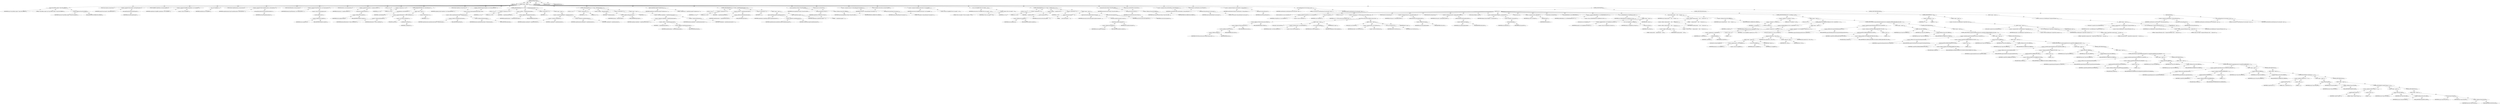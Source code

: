 digraph "doNetRexxCompile" {  
"111669149737" [label = <(METHOD,doNetRexxCompile)<SUB>724</SUB>> ]
"115964117030" [label = <(PARAM,this)<SUB>724</SUB>> ]
"25769803862" [label = <(BLOCK,&lt;empty&gt;,&lt;empty&gt;)<SUB>724</SUB>> ]
"30064771492" [label = <(log,log(&quot;Using NetRexx compiler&quot;, Project.MSG_VERBOSE))<SUB>725</SUB>> ]
"68719476843" [label = <(IDENTIFIER,this,log(&quot;Using NetRexx compiler&quot;, Project.MSG_VERBOSE))<SUB>725</SUB>> ]
"90194313305" [label = <(LITERAL,&quot;Using NetRexx compiler&quot;,log(&quot;Using NetRexx compiler&quot;, Project.MSG_VERBOSE))<SUB>725</SUB>> ]
"30064771493" [label = <(&lt;operator&gt;.fieldAccess,Project.MSG_VERBOSE)<SUB>725</SUB>> ]
"68719477075" [label = <(IDENTIFIER,Project,log(&quot;Using NetRexx compiler&quot;, Project.MSG_VERBOSE))<SUB>725</SUB>> ]
"55834574935" [label = <(FIELD_IDENTIFIER,MSG_VERBOSE,MSG_VERBOSE)<SUB>725</SUB>> ]
"94489280528" [label = <(LOCAL,String classpath: java.lang.String)<SUB>727</SUB>> ]
"30064771494" [label = <(&lt;operator&gt;.assignment,String classpath = getCompileClasspath())<SUB>727</SUB>> ]
"68719477076" [label = <(IDENTIFIER,classpath,String classpath = getCompileClasspath())<SUB>727</SUB>> ]
"30064771495" [label = <(getCompileClasspath,this.getCompileClasspath())<SUB>727</SUB>> ]
"68719476844" [label = <(IDENTIFIER,this,this.getCompileClasspath())<SUB>727</SUB>> ]
"94489280529" [label = <(LOCAL,StringBuffer compileOptions: java.lang.StringBuffer)<SUB>728</SUB>> ]
"30064771496" [label = <(&lt;operator&gt;.assignment,StringBuffer compileOptions = new StringBuffer())<SUB>728</SUB>> ]
"68719477077" [label = <(IDENTIFIER,compileOptions,StringBuffer compileOptions = new StringBuffer())<SUB>728</SUB>> ]
"30064771497" [label = <(&lt;operator&gt;.alloc,new StringBuffer())<SUB>728</SUB>> ]
"30064771498" [label = <(&lt;init&gt;,new StringBuffer())<SUB>728</SUB>> ]
"68719477078" [label = <(IDENTIFIER,compileOptions,new StringBuffer())<SUB>728</SUB>> ]
"94489280530" [label = <(LOCAL,String[] compileOptionsArray: java.lang.String[])<SUB>732</SUB>> ]
"30064771499" [label = <(&lt;operator&gt;.assignment,String[] compileOptionsArray = getCompileOption...)<SUB>732</SUB>> ]
"68719477079" [label = <(IDENTIFIER,compileOptionsArray,String[] compileOptionsArray = getCompileOption...)<SUB>732</SUB>> ]
"30064771500" [label = <(getCompileOptionsAsArray,this.getCompileOptionsAsArray())<SUB>732</SUB>> ]
"68719476845" [label = <(IDENTIFIER,this,this.getCompileOptionsAsArray())<SUB>732</SUB>> ]
"94489280531" [label = <(LOCAL,String[] fileListArray: java.lang.String[])<SUB>733</SUB>> ]
"30064771501" [label = <(&lt;operator&gt;.assignment,String[] fileListArray = new String[compileList...)<SUB>733</SUB>> ]
"68719477080" [label = <(IDENTIFIER,fileListArray,String[] fileListArray = new String[compileList...)<SUB>733</SUB>> ]
"30064771502" [label = <(&lt;operator&gt;.alloc,new String[compileList.size()])> ]
"30064771503" [label = <(size,this.compileList.size())<SUB>733</SUB>> ]
"30064771504" [label = <(&lt;operator&gt;.fieldAccess,this.compileList)<SUB>733</SUB>> ]
"68719477081" [label = <(IDENTIFIER,this,this.compileList.size())> ]
"55834574936" [label = <(FIELD_IDENTIFIER,compileList,compileList)<SUB>733</SUB>> ]
"94489280532" [label = <(LOCAL,Enumeration e: java.util.Enumeration)<SUB>734</SUB>> ]
"30064771505" [label = <(&lt;operator&gt;.assignment,Enumeration e = compileList.elements())<SUB>734</SUB>> ]
"68719477082" [label = <(IDENTIFIER,e,Enumeration e = compileList.elements())<SUB>734</SUB>> ]
"30064771506" [label = <(elements,this.compileList.elements())<SUB>734</SUB>> ]
"30064771507" [label = <(&lt;operator&gt;.fieldAccess,this.compileList)<SUB>734</SUB>> ]
"68719477083" [label = <(IDENTIFIER,this,this.compileList.elements())> ]
"55834574937" [label = <(FIELD_IDENTIFIER,compileList,compileList)<SUB>734</SUB>> ]
"94489280533" [label = <(LOCAL,int j: int)<SUB>735</SUB>> ]
"30064771508" [label = <(&lt;operator&gt;.assignment,int j = 0)<SUB>735</SUB>> ]
"68719477084" [label = <(IDENTIFIER,j,int j = 0)<SUB>735</SUB>> ]
"90194313306" [label = <(LITERAL,0,int j = 0)<SUB>735</SUB>> ]
"47244640299" [label = <(CONTROL_STRUCTURE,WHILE,while (e.hasMoreElements()))<SUB>737</SUB>> ]
"30064771509" [label = <(hasMoreElements,e.hasMoreElements())<SUB>737</SUB>> ]
"68719477085" [label = <(IDENTIFIER,e,e.hasMoreElements())<SUB>737</SUB>> ]
"25769803863" [label = <(BLOCK,&lt;empty&gt;,&lt;empty&gt;)<SUB>737</SUB>> ]
"30064771510" [label = <(&lt;operator&gt;.assignment,fileListArray[j] = (String) e.nextElement())<SUB>738</SUB>> ]
"30064771511" [label = <(&lt;operator&gt;.indexAccess,fileListArray[j])<SUB>738</SUB>> ]
"68719477086" [label = <(IDENTIFIER,fileListArray,fileListArray[j] = (String) e.nextElement())<SUB>738</SUB>> ]
"68719477087" [label = <(IDENTIFIER,j,fileListArray[j] = (String) e.nextElement())<SUB>738</SUB>> ]
"30064771512" [label = <(&lt;operator&gt;.cast,(String) e.nextElement())<SUB>738</SUB>> ]
"180388626434" [label = <(TYPE_REF,String,String)<SUB>738</SUB>> ]
"30064771513" [label = <(nextElement,e.nextElement())<SUB>738</SUB>> ]
"68719477088" [label = <(IDENTIFIER,e,e.nextElement())<SUB>738</SUB>> ]
"30064771514" [label = <(&lt;operator&gt;.postIncrement,j++)<SUB>739</SUB>> ]
"68719477089" [label = <(IDENTIFIER,j,j++)<SUB>739</SUB>> ]
"94489280534" [label = <(LOCAL,String[] compileArgs: java.lang.String[])<SUB>742</SUB>> ]
"30064771515" [label = <(&lt;operator&gt;.assignment,String[] compileArgs = new String[compileOption...)<SUB>742</SUB>> ]
"68719477090" [label = <(IDENTIFIER,compileArgs,String[] compileArgs = new String[compileOption...)<SUB>742</SUB>> ]
"30064771516" [label = <(&lt;operator&gt;.alloc,new String[compileOptionsArray.length + fileLis...)> ]
"30064771517" [label = <(&lt;operator&gt;.addition,compileOptionsArray.length + fileListArray.length)<SUB>742</SUB>> ]
"30064771518" [label = <(&lt;operator&gt;.fieldAccess,compileOptionsArray.length)<SUB>742</SUB>> ]
"68719477091" [label = <(IDENTIFIER,compileOptionsArray,compileOptionsArray.length + fileListArray.length)<SUB>742</SUB>> ]
"55834574938" [label = <(FIELD_IDENTIFIER,length,length)<SUB>742</SUB>> ]
"30064771519" [label = <(&lt;operator&gt;.fieldAccess,fileListArray.length)<SUB>742</SUB>> ]
"68719477092" [label = <(IDENTIFIER,fileListArray,compileOptionsArray.length + fileListArray.length)<SUB>742</SUB>> ]
"55834574939" [label = <(FIELD_IDENTIFIER,length,length)<SUB>742</SUB>> ]
"47244640300" [label = <(CONTROL_STRUCTURE,FOR,for (int i = 0; Some(i &lt; compileOptionsArray.length); i++))<SUB>744</SUB>> ]
"94489280535" [label = <(LOCAL,int i: int)<SUB>744</SUB>> ]
"30064771520" [label = <(&lt;operator&gt;.assignment,int i = 0)<SUB>744</SUB>> ]
"68719477093" [label = <(IDENTIFIER,i,int i = 0)<SUB>744</SUB>> ]
"90194313307" [label = <(LITERAL,0,int i = 0)<SUB>744</SUB>> ]
"30064771521" [label = <(&lt;operator&gt;.lessThan,i &lt; compileOptionsArray.length)<SUB>744</SUB>> ]
"68719477094" [label = <(IDENTIFIER,i,i &lt; compileOptionsArray.length)<SUB>744</SUB>> ]
"30064771522" [label = <(&lt;operator&gt;.fieldAccess,compileOptionsArray.length)<SUB>744</SUB>> ]
"68719477095" [label = <(IDENTIFIER,compileOptionsArray,i &lt; compileOptionsArray.length)<SUB>744</SUB>> ]
"55834574940" [label = <(FIELD_IDENTIFIER,length,length)<SUB>744</SUB>> ]
"30064771523" [label = <(&lt;operator&gt;.postIncrement,i++)<SUB>744</SUB>> ]
"68719477096" [label = <(IDENTIFIER,i,i++)<SUB>744</SUB>> ]
"25769803864" [label = <(BLOCK,&lt;empty&gt;,&lt;empty&gt;)<SUB>744</SUB>> ]
"30064771524" [label = <(&lt;operator&gt;.assignment,compileArgs[i] = compileOptionsArray[i])<SUB>745</SUB>> ]
"30064771525" [label = <(&lt;operator&gt;.indexAccess,compileArgs[i])<SUB>745</SUB>> ]
"68719477097" [label = <(IDENTIFIER,compileArgs,compileArgs[i] = compileOptionsArray[i])<SUB>745</SUB>> ]
"68719477098" [label = <(IDENTIFIER,i,compileArgs[i] = compileOptionsArray[i])<SUB>745</SUB>> ]
"30064771526" [label = <(&lt;operator&gt;.indexAccess,compileOptionsArray[i])<SUB>745</SUB>> ]
"68719477099" [label = <(IDENTIFIER,compileOptionsArray,compileArgs[i] = compileOptionsArray[i])<SUB>745</SUB>> ]
"68719477100" [label = <(IDENTIFIER,i,compileArgs[i] = compileOptionsArray[i])<SUB>745</SUB>> ]
"47244640301" [label = <(CONTROL_STRUCTURE,FOR,for (int i = 0; Some(i &lt; fileListArray.length); i++))<SUB>747</SUB>> ]
"94489280536" [label = <(LOCAL,int i: int)<SUB>747</SUB>> ]
"30064771527" [label = <(&lt;operator&gt;.assignment,int i = 0)<SUB>747</SUB>> ]
"68719477101" [label = <(IDENTIFIER,i,int i = 0)<SUB>747</SUB>> ]
"90194313308" [label = <(LITERAL,0,int i = 0)<SUB>747</SUB>> ]
"30064771528" [label = <(&lt;operator&gt;.lessThan,i &lt; fileListArray.length)<SUB>747</SUB>> ]
"68719477102" [label = <(IDENTIFIER,i,i &lt; fileListArray.length)<SUB>747</SUB>> ]
"30064771529" [label = <(&lt;operator&gt;.fieldAccess,fileListArray.length)<SUB>747</SUB>> ]
"68719477103" [label = <(IDENTIFIER,fileListArray,i &lt; fileListArray.length)<SUB>747</SUB>> ]
"55834574941" [label = <(FIELD_IDENTIFIER,length,length)<SUB>747</SUB>> ]
"30064771530" [label = <(&lt;operator&gt;.postIncrement,i++)<SUB>747</SUB>> ]
"68719477104" [label = <(IDENTIFIER,i,i++)<SUB>747</SUB>> ]
"25769803865" [label = <(BLOCK,&lt;empty&gt;,&lt;empty&gt;)<SUB>747</SUB>> ]
"30064771531" [label = <(&lt;operator&gt;.assignment,compileArgs[i + compileOptionsArray.length] = f...)<SUB>748</SUB>> ]
"30064771532" [label = <(&lt;operator&gt;.indexAccess,compileArgs[i + compileOptionsArray.length])<SUB>748</SUB>> ]
"68719477105" [label = <(IDENTIFIER,compileArgs,compileArgs[i + compileOptionsArray.length] = f...)<SUB>748</SUB>> ]
"30064771533" [label = <(&lt;operator&gt;.addition,i + compileOptionsArray.length)<SUB>748</SUB>> ]
"68719477106" [label = <(IDENTIFIER,i,i + compileOptionsArray.length)<SUB>748</SUB>> ]
"30064771534" [label = <(&lt;operator&gt;.fieldAccess,compileOptionsArray.length)<SUB>748</SUB>> ]
"68719477107" [label = <(IDENTIFIER,compileOptionsArray,i + compileOptionsArray.length)<SUB>748</SUB>> ]
"55834574942" [label = <(FIELD_IDENTIFIER,length,length)<SUB>748</SUB>> ]
"30064771535" [label = <(&lt;operator&gt;.indexAccess,fileListArray[i])<SUB>748</SUB>> ]
"68719477108" [label = <(IDENTIFIER,fileListArray,compileArgs[i + compileOptionsArray.length] = f...)<SUB>748</SUB>> ]
"68719477109" [label = <(IDENTIFIER,i,compileArgs[i + compileOptionsArray.length] = f...)<SUB>748</SUB>> ]
"30064771536" [label = <(append,compileOptions.append(&quot;Compilation args: &quot;))<SUB>752</SUB>> ]
"68719477110" [label = <(IDENTIFIER,compileOptions,compileOptions.append(&quot;Compilation args: &quot;))<SUB>752</SUB>> ]
"90194313309" [label = <(LITERAL,&quot;Compilation args: &quot;,compileOptions.append(&quot;Compilation args: &quot;))<SUB>752</SUB>> ]
"47244640302" [label = <(CONTROL_STRUCTURE,FOR,for (int i = 0; Some(i &lt; compileOptionsArray.length); i++))<SUB>753</SUB>> ]
"94489280537" [label = <(LOCAL,int i: int)<SUB>753</SUB>> ]
"30064771537" [label = <(&lt;operator&gt;.assignment,int i = 0)<SUB>753</SUB>> ]
"68719477111" [label = <(IDENTIFIER,i,int i = 0)<SUB>753</SUB>> ]
"90194313310" [label = <(LITERAL,0,int i = 0)<SUB>753</SUB>> ]
"30064771538" [label = <(&lt;operator&gt;.lessThan,i &lt; compileOptionsArray.length)<SUB>753</SUB>> ]
"68719477112" [label = <(IDENTIFIER,i,i &lt; compileOptionsArray.length)<SUB>753</SUB>> ]
"30064771539" [label = <(&lt;operator&gt;.fieldAccess,compileOptionsArray.length)<SUB>753</SUB>> ]
"68719477113" [label = <(IDENTIFIER,compileOptionsArray,i &lt; compileOptionsArray.length)<SUB>753</SUB>> ]
"55834574943" [label = <(FIELD_IDENTIFIER,length,length)<SUB>753</SUB>> ]
"30064771540" [label = <(&lt;operator&gt;.postIncrement,i++)<SUB>753</SUB>> ]
"68719477114" [label = <(IDENTIFIER,i,i++)<SUB>753</SUB>> ]
"25769803866" [label = <(BLOCK,&lt;empty&gt;,&lt;empty&gt;)<SUB>753</SUB>> ]
"30064771541" [label = <(append,compileOptions.append(compileOptionsArray[i]))<SUB>754</SUB>> ]
"68719477115" [label = <(IDENTIFIER,compileOptions,compileOptions.append(compileOptionsArray[i]))<SUB>754</SUB>> ]
"30064771542" [label = <(&lt;operator&gt;.indexAccess,compileOptionsArray[i])<SUB>754</SUB>> ]
"68719477116" [label = <(IDENTIFIER,compileOptionsArray,compileOptions.append(compileOptionsArray[i]))<SUB>754</SUB>> ]
"68719477117" [label = <(IDENTIFIER,i,compileOptions.append(compileOptionsArray[i]))<SUB>754</SUB>> ]
"30064771543" [label = <(append,compileOptions.append(&quot; &quot;))<SUB>755</SUB>> ]
"68719477118" [label = <(IDENTIFIER,compileOptions,compileOptions.append(&quot; &quot;))<SUB>755</SUB>> ]
"90194313311" [label = <(LITERAL,&quot; &quot;,compileOptions.append(&quot; &quot;))<SUB>755</SUB>> ]
"30064771544" [label = <(log,log(compileOptions.toString(), Project.MSG_VERB...)<SUB>757</SUB>> ]
"68719476846" [label = <(IDENTIFIER,this,log(compileOptions.toString(), Project.MSG_VERB...)<SUB>757</SUB>> ]
"30064771545" [label = <(toString,compileOptions.toString())<SUB>757</SUB>> ]
"68719477119" [label = <(IDENTIFIER,compileOptions,compileOptions.toString())<SUB>757</SUB>> ]
"30064771546" [label = <(&lt;operator&gt;.fieldAccess,Project.MSG_VERBOSE)<SUB>757</SUB>> ]
"68719477120" [label = <(IDENTIFIER,Project,log(compileOptions.toString(), Project.MSG_VERB...)<SUB>757</SUB>> ]
"55834574944" [label = <(FIELD_IDENTIFIER,MSG_VERBOSE,MSG_VERBOSE)<SUB>757</SUB>> ]
"94489280538" [label = <(LOCAL,String eol: java.lang.String)<SUB>759</SUB>> ]
"30064771547" [label = <(&lt;operator&gt;.assignment,String eol = System.getProperty(&quot;line.separator&quot;))<SUB>759</SUB>> ]
"68719477121" [label = <(IDENTIFIER,eol,String eol = System.getProperty(&quot;line.separator&quot;))<SUB>759</SUB>> ]
"30064771548" [label = <(getProperty,System.getProperty(&quot;line.separator&quot;))<SUB>759</SUB>> ]
"68719477122" [label = <(IDENTIFIER,System,System.getProperty(&quot;line.separator&quot;))<SUB>759</SUB>> ]
"90194313312" [label = <(LITERAL,&quot;line.separator&quot;,System.getProperty(&quot;line.separator&quot;))<SUB>759</SUB>> ]
"94489280539" [label = <(LOCAL,StringBuffer niceSourceList: java.lang.StringBuffer)<SUB>760</SUB>> ]
"30064771549" [label = <(&lt;operator&gt;.assignment,StringBuffer niceSourceList = new StringBuffer(...)<SUB>760</SUB>> ]
"68719477123" [label = <(IDENTIFIER,niceSourceList,StringBuffer niceSourceList = new StringBuffer(...)<SUB>760</SUB>> ]
"30064771550" [label = <(&lt;operator&gt;.alloc,new StringBuffer(&quot;Files to be compiled:&quot; + eol))<SUB>760</SUB>> ]
"30064771551" [label = <(&lt;init&gt;,new StringBuffer(&quot;Files to be compiled:&quot; + eol))<SUB>760</SUB>> ]
"68719477124" [label = <(IDENTIFIER,niceSourceList,new StringBuffer(&quot;Files to be compiled:&quot; + eol))<SUB>760</SUB>> ]
"30064771552" [label = <(&lt;operator&gt;.addition,&quot;Files to be compiled:&quot; + eol)<SUB>760</SUB>> ]
"90194313313" [label = <(LITERAL,&quot;Files to be compiled:&quot;,&quot;Files to be compiled:&quot; + eol)<SUB>760</SUB>> ]
"68719477125" [label = <(IDENTIFIER,eol,&quot;Files to be compiled:&quot; + eol)<SUB>760</SUB>> ]
"47244640303" [label = <(CONTROL_STRUCTURE,FOR,for (int i = 0; Some(i &lt; compileList.size()); i++))<SUB>762</SUB>> ]
"94489280540" [label = <(LOCAL,int i: int)<SUB>762</SUB>> ]
"30064771553" [label = <(&lt;operator&gt;.assignment,int i = 0)<SUB>762</SUB>> ]
"68719477126" [label = <(IDENTIFIER,i,int i = 0)<SUB>762</SUB>> ]
"90194313314" [label = <(LITERAL,0,int i = 0)<SUB>762</SUB>> ]
"30064771554" [label = <(&lt;operator&gt;.lessThan,i &lt; compileList.size())<SUB>762</SUB>> ]
"68719477127" [label = <(IDENTIFIER,i,i &lt; compileList.size())<SUB>762</SUB>> ]
"30064771555" [label = <(size,this.compileList.size())<SUB>762</SUB>> ]
"30064771556" [label = <(&lt;operator&gt;.fieldAccess,this.compileList)<SUB>762</SUB>> ]
"68719477128" [label = <(IDENTIFIER,this,this.compileList.size())> ]
"55834574945" [label = <(FIELD_IDENTIFIER,compileList,compileList)<SUB>762</SUB>> ]
"30064771557" [label = <(&lt;operator&gt;.postIncrement,i++)<SUB>762</SUB>> ]
"68719477129" [label = <(IDENTIFIER,i,i++)<SUB>762</SUB>> ]
"25769803867" [label = <(BLOCK,&lt;empty&gt;,&lt;empty&gt;)<SUB>762</SUB>> ]
"30064771558" [label = <(append,niceSourceList.append(&quot;    &quot;))<SUB>763</SUB>> ]
"68719477130" [label = <(IDENTIFIER,niceSourceList,niceSourceList.append(&quot;    &quot;))<SUB>763</SUB>> ]
"90194313315" [label = <(LITERAL,&quot;    &quot;,niceSourceList.append(&quot;    &quot;))<SUB>763</SUB>> ]
"30064771559" [label = <(append,niceSourceList.append(compileList.elementAt(i)....)<SUB>764</SUB>> ]
"68719477131" [label = <(IDENTIFIER,niceSourceList,niceSourceList.append(compileList.elementAt(i)....)<SUB>764</SUB>> ]
"30064771560" [label = <(toString,this.compileList.elementAt(i).toString())<SUB>764</SUB>> ]
"30064771561" [label = <(elementAt,this.compileList.elementAt(i))<SUB>764</SUB>> ]
"30064771562" [label = <(&lt;operator&gt;.fieldAccess,this.compileList)<SUB>764</SUB>> ]
"68719477132" [label = <(IDENTIFIER,this,this.compileList.elementAt(i))> ]
"55834574946" [label = <(FIELD_IDENTIFIER,compileList,compileList)<SUB>764</SUB>> ]
"68719477133" [label = <(IDENTIFIER,i,this.compileList.elementAt(i))<SUB>764</SUB>> ]
"30064771563" [label = <(append,niceSourceList.append(eol))<SUB>765</SUB>> ]
"68719477134" [label = <(IDENTIFIER,niceSourceList,niceSourceList.append(eol))<SUB>765</SUB>> ]
"68719477135" [label = <(IDENTIFIER,eol,niceSourceList.append(eol))<SUB>765</SUB>> ]
"30064771564" [label = <(log,log(niceSourceList.toString(), Project.MSG_VERB...)<SUB>768</SUB>> ]
"68719476847" [label = <(IDENTIFIER,this,log(niceSourceList.toString(), Project.MSG_VERB...)<SUB>768</SUB>> ]
"30064771565" [label = <(toString,niceSourceList.toString())<SUB>768</SUB>> ]
"68719477136" [label = <(IDENTIFIER,niceSourceList,niceSourceList.toString())<SUB>768</SUB>> ]
"30064771566" [label = <(&lt;operator&gt;.fieldAccess,Project.MSG_VERBOSE)<SUB>768</SUB>> ]
"68719477137" [label = <(IDENTIFIER,Project,log(niceSourceList.toString(), Project.MSG_VERB...)<SUB>768</SUB>> ]
"55834574947" [label = <(FIELD_IDENTIFIER,MSG_VERBOSE,MSG_VERBOSE)<SUB>768</SUB>> ]
"94489280541" [label = <(LOCAL,String currentClassPath: java.lang.String)<SUB>772</SUB>> ]
"30064771567" [label = <(&lt;operator&gt;.assignment,String currentClassPath = System.getProperty(&quot;j...)<SUB>772</SUB>> ]
"68719477138" [label = <(IDENTIFIER,currentClassPath,String currentClassPath = System.getProperty(&quot;j...)<SUB>772</SUB>> ]
"30064771568" [label = <(getProperty,System.getProperty(&quot;java.class.path&quot;))<SUB>772</SUB>> ]
"68719477139" [label = <(IDENTIFIER,System,System.getProperty(&quot;java.class.path&quot;))<SUB>772</SUB>> ]
"90194313316" [label = <(LITERAL,&quot;java.class.path&quot;,System.getProperty(&quot;java.class.path&quot;))<SUB>772</SUB>> ]
"94489280542" [label = <(LOCAL,Properties currentProperties: java.util.Properties)<SUB>773</SUB>> ]
"30064771569" [label = <(&lt;operator&gt;.assignment,Properties currentProperties = System.getProper...)<SUB>773</SUB>> ]
"68719477140" [label = <(IDENTIFIER,currentProperties,Properties currentProperties = System.getProper...)<SUB>773</SUB>> ]
"30064771570" [label = <(getProperties,System.getProperties())<SUB>773</SUB>> ]
"68719477141" [label = <(IDENTIFIER,System,System.getProperties())<SUB>773</SUB>> ]
"30064771571" [label = <(put,currentProperties.put(&quot;java.class.path&quot;, classp...)<SUB>775</SUB>> ]
"68719477142" [label = <(IDENTIFIER,currentProperties,currentProperties.put(&quot;java.class.path&quot;, classp...)<SUB>775</SUB>> ]
"90194313317" [label = <(LITERAL,&quot;java.class.path&quot;,currentProperties.put(&quot;java.class.path&quot;, classp...)<SUB>775</SUB>> ]
"68719477143" [label = <(IDENTIFIER,classpath,currentProperties.put(&quot;java.class.path&quot;, classp...)<SUB>775</SUB>> ]
"47244640304" [label = <(CONTROL_STRUCTURE,TRY,try)<SUB>777</SUB>> ]
"25769803868" [label = <(BLOCK,try,try)<SUB>777</SUB>> ]
"94489280543" [label = <(LOCAL,StringWriter out: java.io.StringWriter)<SUB>778</SUB>> ]
"30064771572" [label = <(&lt;operator&gt;.assignment,StringWriter out = new StringWriter())<SUB>778</SUB>> ]
"68719477144" [label = <(IDENTIFIER,out,StringWriter out = new StringWriter())<SUB>778</SUB>> ]
"30064771573" [label = <(&lt;operator&gt;.alloc,new StringWriter())<SUB>778</SUB>> ]
"30064771574" [label = <(&lt;init&gt;,new StringWriter())<SUB>778</SUB>> ]
"68719477145" [label = <(IDENTIFIER,out,new StringWriter())<SUB>778</SUB>> ]
"94489280544" [label = <(LOCAL,int rc: int)<SUB>779</SUB>> ]
"30064771575" [label = <(&lt;operator&gt;.assignment,int rc = COM.ibm.netrexx.process.NetRexxC.main(...)<SUB>779</SUB>> ]
"68719477146" [label = <(IDENTIFIER,rc,int rc = COM.ibm.netrexx.process.NetRexxC.main(...)<SUB>779</SUB>> ]
"30064771576" [label = <(main,COM.ibm.netrexx.process.NetRexxC.main(new Rexx(...)<SUB>780</SUB>> ]
"30064771577" [label = <(&lt;operator&gt;.fieldAccess,COM.ibm.netrexx.process.NetRexxC)<SUB>780</SUB>> ]
"30064771578" [label = <(&lt;operator&gt;.fieldAccess,COM.ibm.netrexx.process)<SUB>780</SUB>> ]
"30064771579" [label = <(&lt;operator&gt;.fieldAccess,COM.ibm.netrexx)<SUB>780</SUB>> ]
"30064771580" [label = <(&lt;operator&gt;.fieldAccess,COM.ibm)<SUB>780</SUB>> ]
"68719477147" [label = <(IDENTIFIER,COM,COM.ibm.netrexx.process.NetRexxC.main(new Rexx(...)<SUB>780</SUB>> ]
"55834574948" [label = <(FIELD_IDENTIFIER,ibm,ibm)<SUB>780</SUB>> ]
"55834574949" [label = <(FIELD_IDENTIFIER,netrexx,netrexx)<SUB>780</SUB>> ]
"55834574950" [label = <(FIELD_IDENTIFIER,process,process)<SUB>780</SUB>> ]
"55834574951" [label = <(FIELD_IDENTIFIER,NetRexxC,NetRexxC)<SUB>780</SUB>> ]
"25769803869" [label = <(BLOCK,&lt;empty&gt;,&lt;empty&gt;)<SUB>780</SUB>> ]
"94489280545" [label = <(LOCAL,$obj2: netrexx.lang.Rexx)<SUB>780</SUB>> ]
"30064771581" [label = <(&lt;operator&gt;.assignment,$obj2 = new Rexx(compileArgs))<SUB>780</SUB>> ]
"68719477148" [label = <(IDENTIFIER,$obj2,$obj2 = new Rexx(compileArgs))<SUB>780</SUB>> ]
"30064771582" [label = <(&lt;operator&gt;.alloc,new Rexx(compileArgs))<SUB>780</SUB>> ]
"30064771583" [label = <(&lt;init&gt;,new Rexx(compileArgs))<SUB>780</SUB>> ]
"68719477149" [label = <(IDENTIFIER,$obj2,new Rexx(compileArgs))<SUB>780</SUB>> ]
"68719477150" [label = <(IDENTIFIER,compileArgs,new Rexx(compileArgs))<SUB>780</SUB>> ]
"68719477151" [label = <(IDENTIFIER,$obj2,&lt;empty&gt;)<SUB>780</SUB>> ]
"25769803870" [label = <(BLOCK,&lt;empty&gt;,&lt;empty&gt;)<SUB>780</SUB>> ]
"94489280546" [label = <(LOCAL,$obj3: java.io.PrintWriter)<SUB>780</SUB>> ]
"30064771584" [label = <(&lt;operator&gt;.assignment,$obj3 = new PrintWriter(out))<SUB>780</SUB>> ]
"68719477152" [label = <(IDENTIFIER,$obj3,$obj3 = new PrintWriter(out))<SUB>780</SUB>> ]
"30064771585" [label = <(&lt;operator&gt;.alloc,new PrintWriter(out))<SUB>780</SUB>> ]
"30064771586" [label = <(&lt;init&gt;,new PrintWriter(out))<SUB>780</SUB>> ]
"68719477153" [label = <(IDENTIFIER,$obj3,new PrintWriter(out))<SUB>780</SUB>> ]
"68719477154" [label = <(IDENTIFIER,out,new PrintWriter(out))<SUB>780</SUB>> ]
"68719477155" [label = <(IDENTIFIER,$obj3,&lt;empty&gt;)<SUB>780</SUB>> ]
"94489280547" [label = <(LOCAL,String sdir: java.lang.String)<SUB>781</SUB>> ]
"30064771587" [label = <(&lt;operator&gt;.assignment,String sdir = srcDir.getAbsolutePath())<SUB>781</SUB>> ]
"68719477156" [label = <(IDENTIFIER,sdir,String sdir = srcDir.getAbsolutePath())<SUB>781</SUB>> ]
"30064771588" [label = <(getAbsolutePath,this.srcDir.getAbsolutePath())<SUB>781</SUB>> ]
"30064771589" [label = <(&lt;operator&gt;.fieldAccess,this.srcDir)<SUB>781</SUB>> ]
"68719477157" [label = <(IDENTIFIER,this,this.srcDir.getAbsolutePath())> ]
"55834574952" [label = <(FIELD_IDENTIFIER,srcDir,srcDir)<SUB>781</SUB>> ]
"94489280548" [label = <(LOCAL,String ddir: java.lang.String)<SUB>782</SUB>> ]
"30064771590" [label = <(&lt;operator&gt;.assignment,String ddir = destDir.getAbsolutePath())<SUB>782</SUB>> ]
"68719477158" [label = <(IDENTIFIER,ddir,String ddir = destDir.getAbsolutePath())<SUB>782</SUB>> ]
"30064771591" [label = <(getAbsolutePath,this.destDir.getAbsolutePath())<SUB>782</SUB>> ]
"30064771592" [label = <(&lt;operator&gt;.fieldAccess,this.destDir)<SUB>782</SUB>> ]
"68719477159" [label = <(IDENTIFIER,this,this.destDir.getAbsolutePath())> ]
"55834574953" [label = <(FIELD_IDENTIFIER,destDir,destDir)<SUB>782</SUB>> ]
"94489280549" [label = <(LOCAL,boolean doReplace: boolean)<SUB>783</SUB>> ]
"30064771593" [label = <(&lt;operator&gt;.assignment,boolean doReplace = !(sdir.equals(ddir)))<SUB>783</SUB>> ]
"68719477160" [label = <(IDENTIFIER,doReplace,boolean doReplace = !(sdir.equals(ddir)))<SUB>783</SUB>> ]
"30064771594" [label = <(&lt;operator&gt;.logicalNot,!(sdir.equals(ddir)))<SUB>783</SUB>> ]
"30064771595" [label = <(equals,sdir.equals(ddir))<SUB>783</SUB>> ]
"68719477161" [label = <(IDENTIFIER,sdir,sdir.equals(ddir))<SUB>783</SUB>> ]
"68719477162" [label = <(IDENTIFIER,ddir,sdir.equals(ddir))<SUB>783</SUB>> ]
"94489280550" [label = <(LOCAL,int dlen: int)<SUB>784</SUB>> ]
"30064771596" [label = <(&lt;operator&gt;.assignment,int dlen = ddir.length())<SUB>784</SUB>> ]
"68719477163" [label = <(IDENTIFIER,dlen,int dlen = ddir.length())<SUB>784</SUB>> ]
"30064771597" [label = <(length,ddir.length())<SUB>784</SUB>> ]
"68719477164" [label = <(IDENTIFIER,ddir,ddir.length())<SUB>784</SUB>> ]
"94489280551" [label = <(LOCAL,String l: java.lang.String)<SUB>785</SUB>> ]
"94489280552" [label = <(LOCAL,BufferedReader in: java.io.BufferedReader)<SUB>786</SUB>> ]
"30064771598" [label = <(&lt;operator&gt;.assignment,BufferedReader in = new BufferedReader(new Stri...)<SUB>786</SUB>> ]
"68719477165" [label = <(IDENTIFIER,in,BufferedReader in = new BufferedReader(new Stri...)<SUB>786</SUB>> ]
"30064771599" [label = <(&lt;operator&gt;.alloc,new BufferedReader(new StringReader(out.toStrin...)<SUB>786</SUB>> ]
"30064771600" [label = <(&lt;init&gt;,new BufferedReader(new StringReader(out.toStrin...)<SUB>786</SUB>> ]
"68719477166" [label = <(IDENTIFIER,in,new BufferedReader(new StringReader(out.toStrin...)<SUB>786</SUB>> ]
"25769803871" [label = <(BLOCK,&lt;empty&gt;,&lt;empty&gt;)<SUB>786</SUB>> ]
"94489280553" [label = <(LOCAL,$obj4: java.io.StringReader)<SUB>786</SUB>> ]
"30064771601" [label = <(&lt;operator&gt;.assignment,$obj4 = new StringReader(out.toString()))<SUB>786</SUB>> ]
"68719477167" [label = <(IDENTIFIER,$obj4,$obj4 = new StringReader(out.toString()))<SUB>786</SUB>> ]
"30064771602" [label = <(&lt;operator&gt;.alloc,new StringReader(out.toString()))<SUB>786</SUB>> ]
"30064771603" [label = <(&lt;init&gt;,new StringReader(out.toString()))<SUB>786</SUB>> ]
"68719477168" [label = <(IDENTIFIER,$obj4,new StringReader(out.toString()))<SUB>786</SUB>> ]
"30064771604" [label = <(toString,out.toString())<SUB>786</SUB>> ]
"68719477169" [label = <(IDENTIFIER,out,out.toString())<SUB>786</SUB>> ]
"68719477170" [label = <(IDENTIFIER,$obj4,&lt;empty&gt;)<SUB>786</SUB>> ]
"30064771605" [label = <(log,log(&quot;replacing destdir '&quot; + ddir + &quot;' through s...)<SUB>788</SUB>> ]
"68719476848" [label = <(IDENTIFIER,this,log(&quot;replacing destdir '&quot; + ddir + &quot;' through s...)<SUB>788</SUB>> ]
"30064771606" [label = <(&lt;operator&gt;.addition,&quot;replacing destdir '&quot; + ddir + &quot;' through sourc...)<SUB>788</SUB>> ]
"30064771607" [label = <(&lt;operator&gt;.addition,&quot;replacing destdir '&quot; + ddir + &quot;' through sourc...)<SUB>788</SUB>> ]
"30064771608" [label = <(&lt;operator&gt;.addition,&quot;replacing destdir '&quot; + ddir + &quot;' through sourc...)<SUB>788</SUB>> ]
"30064771609" [label = <(&lt;operator&gt;.addition,&quot;replacing destdir '&quot; + ddir)<SUB>788</SUB>> ]
"90194313318" [label = <(LITERAL,&quot;replacing destdir '&quot;,&quot;replacing destdir '&quot; + ddir)<SUB>788</SUB>> ]
"68719477171" [label = <(IDENTIFIER,ddir,&quot;replacing destdir '&quot; + ddir)<SUB>788</SUB>> ]
"90194313319" [label = <(LITERAL,&quot;' through sourcedir '&quot;,&quot;replacing destdir '&quot; + ddir + &quot;' through sourc...)<SUB>788</SUB>> ]
"68719477172" [label = <(IDENTIFIER,sdir,&quot;replacing destdir '&quot; + ddir + &quot;' through sourc...)<SUB>789</SUB>> ]
"90194313320" [label = <(LITERAL,&quot;'&quot;,&quot;replacing destdir '&quot; + ddir + &quot;' through sourc...)<SUB>789</SUB>> ]
"30064771610" [label = <(&lt;operator&gt;.fieldAccess,Project.MSG_VERBOSE)<SUB>789</SUB>> ]
"68719477173" [label = <(IDENTIFIER,Project,log(&quot;replacing destdir '&quot; + ddir + &quot;' through s...)<SUB>789</SUB>> ]
"55834574954" [label = <(FIELD_IDENTIFIER,MSG_VERBOSE,MSG_VERBOSE)<SUB>789</SUB>> ]
"47244640305" [label = <(CONTROL_STRUCTURE,WHILE,while ((l = in.readLine()) != null))<SUB>790</SUB>> ]
"30064771611" [label = <(&lt;operator&gt;.notEquals,(l = in.readLine()) != null)<SUB>790</SUB>> ]
"30064771612" [label = <(&lt;operator&gt;.assignment,l = in.readLine())<SUB>790</SUB>> ]
"68719477174" [label = <(IDENTIFIER,l,l = in.readLine())<SUB>790</SUB>> ]
"30064771613" [label = <(readLine,in.readLine())<SUB>790</SUB>> ]
"68719477175" [label = <(IDENTIFIER,in,in.readLine())<SUB>790</SUB>> ]
"90194313321" [label = <(LITERAL,null,(l = in.readLine()) != null)<SUB>790</SUB>> ]
"25769803872" [label = <(BLOCK,&lt;empty&gt;,&lt;empty&gt;)<SUB>790</SUB>> ]
"94489280554" [label = <(LOCAL,int idx: int)<SUB>791</SUB>> ]
"47244640306" [label = <(CONTROL_STRUCTURE,WHILE,while (doReplace &amp;&amp; ((idx = l.indexOf(ddir)) != -1)))<SUB>793</SUB>> ]
"30064771614" [label = <(&lt;operator&gt;.logicalAnd,doReplace &amp;&amp; ((idx = l.indexOf(ddir)) != -1))<SUB>793</SUB>> ]
"68719477176" [label = <(IDENTIFIER,doReplace,doReplace &amp;&amp; ((idx = l.indexOf(ddir)) != -1))<SUB>793</SUB>> ]
"30064771615" [label = <(&lt;operator&gt;.notEquals,(idx = l.indexOf(ddir)) != -1)<SUB>793</SUB>> ]
"30064771616" [label = <(&lt;operator&gt;.assignment,idx = l.indexOf(ddir))<SUB>793</SUB>> ]
"68719477177" [label = <(IDENTIFIER,idx,idx = l.indexOf(ddir))<SUB>793</SUB>> ]
"30064771617" [label = <(indexOf,l.indexOf(ddir))<SUB>793</SUB>> ]
"68719477178" [label = <(IDENTIFIER,l,l.indexOf(ddir))<SUB>793</SUB>> ]
"68719477179" [label = <(IDENTIFIER,ddir,l.indexOf(ddir))<SUB>793</SUB>> ]
"30064771618" [label = <(&lt;operator&gt;.minus,-1)<SUB>793</SUB>> ]
"90194313322" [label = <(LITERAL,1,-1)<SUB>793</SUB>> ]
"25769803873" [label = <(BLOCK,&lt;empty&gt;,&lt;empty&gt;)<SUB>793</SUB>> ]
"30064771619" [label = <(&lt;operator&gt;.assignment,l = (new StringBuffer(l)).replace(idx, idx + dl...)<SUB>795</SUB>> ]
"68719477180" [label = <(IDENTIFIER,l,l = (new StringBuffer(l)).replace(idx, idx + dl...)<SUB>795</SUB>> ]
"30064771620" [label = <(toString,this.replace(idx, idx + dlen, sdir).toString())<SUB>795</SUB>> ]
"30064771621" [label = <(replace,this.replace(idx, idx + dlen, sdir))<SUB>795</SUB>> ]
"25769803874" [label = <(BLOCK,&lt;empty&gt;,&lt;empty&gt;)<SUB>795</SUB>> ]
"94489280555" [label = <(LOCAL,$obj5: java.lang.StringBuffer)<SUB>795</SUB>> ]
"30064771622" [label = <(&lt;operator&gt;.assignment,$obj5 = new StringBuffer(l))<SUB>795</SUB>> ]
"68719477181" [label = <(IDENTIFIER,$obj5,$obj5 = new StringBuffer(l))<SUB>795</SUB>> ]
"30064771623" [label = <(&lt;operator&gt;.alloc,new StringBuffer(l))<SUB>795</SUB>> ]
"30064771624" [label = <(&lt;init&gt;,new StringBuffer(l))<SUB>795</SUB>> ]
"68719477182" [label = <(IDENTIFIER,$obj5,new StringBuffer(l))<SUB>795</SUB>> ]
"68719477183" [label = <(IDENTIFIER,l,new StringBuffer(l))<SUB>795</SUB>> ]
"68719477184" [label = <(IDENTIFIER,$obj5,&lt;empty&gt;)<SUB>795</SUB>> ]
"68719477185" [label = <(IDENTIFIER,idx,this.replace(idx, idx + dlen, sdir))<SUB>795</SUB>> ]
"30064771625" [label = <(&lt;operator&gt;.addition,idx + dlen)<SUB>795</SUB>> ]
"68719477186" [label = <(IDENTIFIER,idx,idx + dlen)<SUB>795</SUB>> ]
"68719477187" [label = <(IDENTIFIER,dlen,idx + dlen)<SUB>795</SUB>> ]
"68719477188" [label = <(IDENTIFIER,sdir,this.replace(idx, idx + dlen, sdir))<SUB>795</SUB>> ]
"47244640307" [label = <(CONTROL_STRUCTURE,IF,if (suppressMethodArgumentNotUsed &amp;&amp; l.indexOf(MSG_METHOD_ARGUMENT_NOT_USED) != -1))<SUB>798</SUB>> ]
"30064771626" [label = <(&lt;operator&gt;.logicalAnd,suppressMethodArgumentNotUsed &amp;&amp; l.indexOf(MSG_...)<SUB>798</SUB>> ]
"30064771627" [label = <(&lt;operator&gt;.fieldAccess,this.suppressMethodArgumentNotUsed)<SUB>798</SUB>> ]
"68719477189" [label = <(IDENTIFIER,this,suppressMethodArgumentNotUsed &amp;&amp; l.indexOf(MSG_...)> ]
"55834574955" [label = <(FIELD_IDENTIFIER,suppressMethodArgumentNotUsed,suppressMethodArgumentNotUsed)<SUB>798</SUB>> ]
"30064771628" [label = <(&lt;operator&gt;.notEquals,l.indexOf(MSG_METHOD_ARGUMENT_NOT_USED) != -1)<SUB>799</SUB>> ]
"30064771629" [label = <(indexOf,l.indexOf(MSG_METHOD_ARGUMENT_NOT_USED))<SUB>799</SUB>> ]
"68719477190" [label = <(IDENTIFIER,l,l.indexOf(MSG_METHOD_ARGUMENT_NOT_USED))<SUB>799</SUB>> ]
"30064771630" [label = <(&lt;operator&gt;.fieldAccess,NetRexxC.MSG_METHOD_ARGUMENT_NOT_USED)<SUB>799</SUB>> ]
"180388626435" [label = <(TYPE_REF,NetRexxC,NetRexxC)<SUB>799</SUB>> ]
"55834574956" [label = <(FIELD_IDENTIFIER,MSG_METHOD_ARGUMENT_NOT_USED,MSG_METHOD_ARGUMENT_NOT_USED)<SUB>799</SUB>> ]
"30064771631" [label = <(&lt;operator&gt;.minus,-1)<SUB>799</SUB>> ]
"90194313323" [label = <(LITERAL,1,-1)<SUB>799</SUB>> ]
"25769803875" [label = <(BLOCK,&lt;empty&gt;,&lt;empty&gt;)<SUB>799</SUB>> ]
"30064771632" [label = <(log,log(l, Project.MSG_VERBOSE))<SUB>800</SUB>> ]
"68719476849" [label = <(IDENTIFIER,this,log(l, Project.MSG_VERBOSE))<SUB>800</SUB>> ]
"68719477191" [label = <(IDENTIFIER,l,log(l, Project.MSG_VERBOSE))<SUB>800</SUB>> ]
"30064771633" [label = <(&lt;operator&gt;.fieldAccess,Project.MSG_VERBOSE)<SUB>800</SUB>> ]
"68719477192" [label = <(IDENTIFIER,Project,log(l, Project.MSG_VERBOSE))<SUB>800</SUB>> ]
"55834574957" [label = <(FIELD_IDENTIFIER,MSG_VERBOSE,MSG_VERBOSE)<SUB>800</SUB>> ]
"47244640308" [label = <(CONTROL_STRUCTURE,ELSE,else)<SUB>801</SUB>> ]
"25769803876" [label = <(BLOCK,&lt;empty&gt;,&lt;empty&gt;)<SUB>801</SUB>> ]
"47244640309" [label = <(CONTROL_STRUCTURE,IF,if (suppressPrivatePropertyNotUsed &amp;&amp; l.indexOf(MSG_PRIVATE_PROPERTY_NOT_USED) != -1))<SUB>801</SUB>> ]
"30064771634" [label = <(&lt;operator&gt;.logicalAnd,suppressPrivatePropertyNotUsed &amp;&amp; l.indexOf(MSG...)<SUB>801</SUB>> ]
"30064771635" [label = <(&lt;operator&gt;.fieldAccess,this.suppressPrivatePropertyNotUsed)<SUB>801</SUB>> ]
"68719477193" [label = <(IDENTIFIER,this,suppressPrivatePropertyNotUsed &amp;&amp; l.indexOf(MSG...)> ]
"55834574958" [label = <(FIELD_IDENTIFIER,suppressPrivatePropertyNotUsed,suppressPrivatePropertyNotUsed)<SUB>801</SUB>> ]
"30064771636" [label = <(&lt;operator&gt;.notEquals,l.indexOf(MSG_PRIVATE_PROPERTY_NOT_USED) != -1)<SUB>802</SUB>> ]
"30064771637" [label = <(indexOf,l.indexOf(MSG_PRIVATE_PROPERTY_NOT_USED))<SUB>802</SUB>> ]
"68719477194" [label = <(IDENTIFIER,l,l.indexOf(MSG_PRIVATE_PROPERTY_NOT_USED))<SUB>802</SUB>> ]
"30064771638" [label = <(&lt;operator&gt;.fieldAccess,NetRexxC.MSG_PRIVATE_PROPERTY_NOT_USED)<SUB>802</SUB>> ]
"180388626436" [label = <(TYPE_REF,NetRexxC,NetRexxC)<SUB>802</SUB>> ]
"55834574959" [label = <(FIELD_IDENTIFIER,MSG_PRIVATE_PROPERTY_NOT_USED,MSG_PRIVATE_PROPERTY_NOT_USED)<SUB>802</SUB>> ]
"30064771639" [label = <(&lt;operator&gt;.minus,-1)<SUB>802</SUB>> ]
"90194313324" [label = <(LITERAL,1,-1)<SUB>802</SUB>> ]
"25769803877" [label = <(BLOCK,&lt;empty&gt;,&lt;empty&gt;)<SUB>802</SUB>> ]
"30064771640" [label = <(log,log(l, Project.MSG_VERBOSE))<SUB>803</SUB>> ]
"68719476850" [label = <(IDENTIFIER,this,log(l, Project.MSG_VERBOSE))<SUB>803</SUB>> ]
"68719477195" [label = <(IDENTIFIER,l,log(l, Project.MSG_VERBOSE))<SUB>803</SUB>> ]
"30064771641" [label = <(&lt;operator&gt;.fieldAccess,Project.MSG_VERBOSE)<SUB>803</SUB>> ]
"68719477196" [label = <(IDENTIFIER,Project,log(l, Project.MSG_VERBOSE))<SUB>803</SUB>> ]
"55834574960" [label = <(FIELD_IDENTIFIER,MSG_VERBOSE,MSG_VERBOSE)<SUB>803</SUB>> ]
"47244640310" [label = <(CONTROL_STRUCTURE,ELSE,else)<SUB>804</SUB>> ]
"25769803878" [label = <(BLOCK,&lt;empty&gt;,&lt;empty&gt;)<SUB>804</SUB>> ]
"47244640311" [label = <(CONTROL_STRUCTURE,IF,if (suppressVariableNotUsed &amp;&amp; l.indexOf(MSG_VARIABLE_NOT_USED) != -1))<SUB>804</SUB>> ]
"30064771642" [label = <(&lt;operator&gt;.logicalAnd,suppressVariableNotUsed &amp;&amp; l.indexOf(MSG_VARIAB...)<SUB>804</SUB>> ]
"30064771643" [label = <(&lt;operator&gt;.fieldAccess,this.suppressVariableNotUsed)<SUB>804</SUB>> ]
"68719477197" [label = <(IDENTIFIER,this,suppressVariableNotUsed &amp;&amp; l.indexOf(MSG_VARIAB...)> ]
"55834574961" [label = <(FIELD_IDENTIFIER,suppressVariableNotUsed,suppressVariableNotUsed)<SUB>804</SUB>> ]
"30064771644" [label = <(&lt;operator&gt;.notEquals,l.indexOf(MSG_VARIABLE_NOT_USED) != -1)<SUB>805</SUB>> ]
"30064771645" [label = <(indexOf,l.indexOf(MSG_VARIABLE_NOT_USED))<SUB>805</SUB>> ]
"68719477198" [label = <(IDENTIFIER,l,l.indexOf(MSG_VARIABLE_NOT_USED))<SUB>805</SUB>> ]
"30064771646" [label = <(&lt;operator&gt;.fieldAccess,NetRexxC.MSG_VARIABLE_NOT_USED)<SUB>805</SUB>> ]
"180388626437" [label = <(TYPE_REF,NetRexxC,NetRexxC)<SUB>805</SUB>> ]
"55834574962" [label = <(FIELD_IDENTIFIER,MSG_VARIABLE_NOT_USED,MSG_VARIABLE_NOT_USED)<SUB>805</SUB>> ]
"30064771647" [label = <(&lt;operator&gt;.minus,-1)<SUB>805</SUB>> ]
"90194313325" [label = <(LITERAL,1,-1)<SUB>805</SUB>> ]
"25769803879" [label = <(BLOCK,&lt;empty&gt;,&lt;empty&gt;)<SUB>805</SUB>> ]
"30064771648" [label = <(log,log(l, Project.MSG_VERBOSE))<SUB>806</SUB>> ]
"68719476851" [label = <(IDENTIFIER,this,log(l, Project.MSG_VERBOSE))<SUB>806</SUB>> ]
"68719477199" [label = <(IDENTIFIER,l,log(l, Project.MSG_VERBOSE))<SUB>806</SUB>> ]
"30064771649" [label = <(&lt;operator&gt;.fieldAccess,Project.MSG_VERBOSE)<SUB>806</SUB>> ]
"68719477200" [label = <(IDENTIFIER,Project,log(l, Project.MSG_VERBOSE))<SUB>806</SUB>> ]
"55834574963" [label = <(FIELD_IDENTIFIER,MSG_VERBOSE,MSG_VERBOSE)<SUB>806</SUB>> ]
"47244640312" [label = <(CONTROL_STRUCTURE,ELSE,else)<SUB>807</SUB>> ]
"25769803880" [label = <(BLOCK,&lt;empty&gt;,&lt;empty&gt;)<SUB>807</SUB>> ]
"47244640313" [label = <(CONTROL_STRUCTURE,IF,if (suppressExceptionNotSignalled &amp;&amp; l.indexOf(MSG_EXCEPTION_NOT_SIGNALLED) != -1))<SUB>807</SUB>> ]
"30064771650" [label = <(&lt;operator&gt;.logicalAnd,suppressExceptionNotSignalled &amp;&amp; l.indexOf(MSG_...)<SUB>807</SUB>> ]
"30064771651" [label = <(&lt;operator&gt;.fieldAccess,this.suppressExceptionNotSignalled)<SUB>807</SUB>> ]
"68719477201" [label = <(IDENTIFIER,this,suppressExceptionNotSignalled &amp;&amp; l.indexOf(MSG_...)> ]
"55834574964" [label = <(FIELD_IDENTIFIER,suppressExceptionNotSignalled,suppressExceptionNotSignalled)<SUB>807</SUB>> ]
"30064771652" [label = <(&lt;operator&gt;.notEquals,l.indexOf(MSG_EXCEPTION_NOT_SIGNALLED) != -1)<SUB>808</SUB>> ]
"30064771653" [label = <(indexOf,l.indexOf(MSG_EXCEPTION_NOT_SIGNALLED))<SUB>808</SUB>> ]
"68719477202" [label = <(IDENTIFIER,l,l.indexOf(MSG_EXCEPTION_NOT_SIGNALLED))<SUB>808</SUB>> ]
"30064771654" [label = <(&lt;operator&gt;.fieldAccess,NetRexxC.MSG_EXCEPTION_NOT_SIGNALLED)<SUB>808</SUB>> ]
"180388626438" [label = <(TYPE_REF,NetRexxC,NetRexxC)<SUB>808</SUB>> ]
"55834574965" [label = <(FIELD_IDENTIFIER,MSG_EXCEPTION_NOT_SIGNALLED,MSG_EXCEPTION_NOT_SIGNALLED)<SUB>808</SUB>> ]
"30064771655" [label = <(&lt;operator&gt;.minus,-1)<SUB>808</SUB>> ]
"90194313326" [label = <(LITERAL,1,-1)<SUB>808</SUB>> ]
"25769803881" [label = <(BLOCK,&lt;empty&gt;,&lt;empty&gt;)<SUB>808</SUB>> ]
"30064771656" [label = <(log,log(l, Project.MSG_VERBOSE))<SUB>809</SUB>> ]
"68719476852" [label = <(IDENTIFIER,this,log(l, Project.MSG_VERBOSE))<SUB>809</SUB>> ]
"68719477203" [label = <(IDENTIFIER,l,log(l, Project.MSG_VERBOSE))<SUB>809</SUB>> ]
"30064771657" [label = <(&lt;operator&gt;.fieldAccess,Project.MSG_VERBOSE)<SUB>809</SUB>> ]
"68719477204" [label = <(IDENTIFIER,Project,log(l, Project.MSG_VERBOSE))<SUB>809</SUB>> ]
"55834574966" [label = <(FIELD_IDENTIFIER,MSG_VERBOSE,MSG_VERBOSE)<SUB>809</SUB>> ]
"47244640314" [label = <(CONTROL_STRUCTURE,ELSE,else)<SUB>810</SUB>> ]
"25769803882" [label = <(BLOCK,&lt;empty&gt;,&lt;empty&gt;)<SUB>810</SUB>> ]
"47244640315" [label = <(CONTROL_STRUCTURE,IF,if (suppressDeprecation &amp;&amp; l.indexOf(MSG_DEPRECATION) != -1))<SUB>810</SUB>> ]
"30064771658" [label = <(&lt;operator&gt;.logicalAnd,suppressDeprecation &amp;&amp; l.indexOf(MSG_DEPRECATIO...)<SUB>810</SUB>> ]
"30064771659" [label = <(&lt;operator&gt;.fieldAccess,this.suppressDeprecation)<SUB>810</SUB>> ]
"68719477205" [label = <(IDENTIFIER,this,suppressDeprecation &amp;&amp; l.indexOf(MSG_DEPRECATIO...)> ]
"55834574967" [label = <(FIELD_IDENTIFIER,suppressDeprecation,suppressDeprecation)<SUB>810</SUB>> ]
"30064771660" [label = <(&lt;operator&gt;.notEquals,l.indexOf(MSG_DEPRECATION) != -1)<SUB>811</SUB>> ]
"30064771661" [label = <(indexOf,l.indexOf(MSG_DEPRECATION))<SUB>811</SUB>> ]
"68719477206" [label = <(IDENTIFIER,l,l.indexOf(MSG_DEPRECATION))<SUB>811</SUB>> ]
"30064771662" [label = <(&lt;operator&gt;.fieldAccess,NetRexxC.MSG_DEPRECATION)<SUB>811</SUB>> ]
"180388626439" [label = <(TYPE_REF,NetRexxC,NetRexxC)<SUB>811</SUB>> ]
"55834574968" [label = <(FIELD_IDENTIFIER,MSG_DEPRECATION,MSG_DEPRECATION)<SUB>811</SUB>> ]
"30064771663" [label = <(&lt;operator&gt;.minus,-1)<SUB>811</SUB>> ]
"90194313327" [label = <(LITERAL,1,-1)<SUB>811</SUB>> ]
"25769803883" [label = <(BLOCK,&lt;empty&gt;,&lt;empty&gt;)<SUB>811</SUB>> ]
"30064771664" [label = <(log,log(l, Project.MSG_VERBOSE))<SUB>812</SUB>> ]
"68719476853" [label = <(IDENTIFIER,this,log(l, Project.MSG_VERBOSE))<SUB>812</SUB>> ]
"68719477207" [label = <(IDENTIFIER,l,log(l, Project.MSG_VERBOSE))<SUB>812</SUB>> ]
"30064771665" [label = <(&lt;operator&gt;.fieldAccess,Project.MSG_VERBOSE)<SUB>812</SUB>> ]
"68719477208" [label = <(IDENTIFIER,Project,log(l, Project.MSG_VERBOSE))<SUB>812</SUB>> ]
"55834574969" [label = <(FIELD_IDENTIFIER,MSG_VERBOSE,MSG_VERBOSE)<SUB>812</SUB>> ]
"47244640316" [label = <(CONTROL_STRUCTURE,ELSE,else)<SUB>813</SUB>> ]
"25769803884" [label = <(BLOCK,&lt;empty&gt;,&lt;empty&gt;)<SUB>813</SUB>> ]
"47244640317" [label = <(CONTROL_STRUCTURE,IF,if (l.indexOf(&quot;Error:&quot;) != -1))<SUB>813</SUB>> ]
"30064771666" [label = <(&lt;operator&gt;.notEquals,l.indexOf(&quot;Error:&quot;) != -1)<SUB>813</SUB>> ]
"30064771667" [label = <(indexOf,l.indexOf(&quot;Error:&quot;))<SUB>813</SUB>> ]
"68719477209" [label = <(IDENTIFIER,l,l.indexOf(&quot;Error:&quot;))<SUB>813</SUB>> ]
"90194313328" [label = <(LITERAL,&quot;Error:&quot;,l.indexOf(&quot;Error:&quot;))<SUB>813</SUB>> ]
"30064771668" [label = <(&lt;operator&gt;.minus,-1)<SUB>813</SUB>> ]
"90194313329" [label = <(LITERAL,1,-1)<SUB>813</SUB>> ]
"25769803885" [label = <(BLOCK,&lt;empty&gt;,&lt;empty&gt;)<SUB>813</SUB>> ]
"30064771669" [label = <(log,log(l, Project.MSG_ERR))<SUB>815</SUB>> ]
"68719476854" [label = <(IDENTIFIER,this,log(l, Project.MSG_ERR))<SUB>815</SUB>> ]
"68719477210" [label = <(IDENTIFIER,l,log(l, Project.MSG_ERR))<SUB>815</SUB>> ]
"30064771670" [label = <(&lt;operator&gt;.fieldAccess,Project.MSG_ERR)<SUB>815</SUB>> ]
"68719477211" [label = <(IDENTIFIER,Project,log(l, Project.MSG_ERR))<SUB>815</SUB>> ]
"55834574970" [label = <(FIELD_IDENTIFIER,MSG_ERR,MSG_ERR)<SUB>815</SUB>> ]
"47244640318" [label = <(CONTROL_STRUCTURE,ELSE,else)<SUB>816</SUB>> ]
"25769803886" [label = <(BLOCK,&lt;empty&gt;,&lt;empty&gt;)<SUB>816</SUB>> ]
"47244640319" [label = <(CONTROL_STRUCTURE,IF,if (l.indexOf(&quot;Warning:&quot;) != -1))<SUB>816</SUB>> ]
"30064771671" [label = <(&lt;operator&gt;.notEquals,l.indexOf(&quot;Warning:&quot;) != -1)<SUB>816</SUB>> ]
"30064771672" [label = <(indexOf,l.indexOf(&quot;Warning:&quot;))<SUB>816</SUB>> ]
"68719477212" [label = <(IDENTIFIER,l,l.indexOf(&quot;Warning:&quot;))<SUB>816</SUB>> ]
"90194313330" [label = <(LITERAL,&quot;Warning:&quot;,l.indexOf(&quot;Warning:&quot;))<SUB>816</SUB>> ]
"30064771673" [label = <(&lt;operator&gt;.minus,-1)<SUB>816</SUB>> ]
"90194313331" [label = <(LITERAL,1,-1)<SUB>816</SUB>> ]
"25769803887" [label = <(BLOCK,&lt;empty&gt;,&lt;empty&gt;)<SUB>816</SUB>> ]
"30064771674" [label = <(log,log(l, Project.MSG_WARN))<SUB>818</SUB>> ]
"68719476855" [label = <(IDENTIFIER,this,log(l, Project.MSG_WARN))<SUB>818</SUB>> ]
"68719477213" [label = <(IDENTIFIER,l,log(l, Project.MSG_WARN))<SUB>818</SUB>> ]
"30064771675" [label = <(&lt;operator&gt;.fieldAccess,Project.MSG_WARN)<SUB>818</SUB>> ]
"68719477214" [label = <(IDENTIFIER,Project,log(l, Project.MSG_WARN))<SUB>818</SUB>> ]
"55834574971" [label = <(FIELD_IDENTIFIER,MSG_WARN,MSG_WARN)<SUB>818</SUB>> ]
"47244640320" [label = <(CONTROL_STRUCTURE,ELSE,else)<SUB>819</SUB>> ]
"25769803888" [label = <(BLOCK,&lt;empty&gt;,&lt;empty&gt;)<SUB>819</SUB>> ]
"30064771676" [label = <(log,log(l, Project.MSG_INFO))<SUB>820</SUB>> ]
"68719476856" [label = <(IDENTIFIER,this,log(l, Project.MSG_INFO))<SUB>820</SUB>> ]
"68719477215" [label = <(IDENTIFIER,l,log(l, Project.MSG_INFO))<SUB>820</SUB>> ]
"30064771677" [label = <(&lt;operator&gt;.fieldAccess,Project.MSG_INFO)<SUB>820</SUB>> ]
"68719477216" [label = <(IDENTIFIER,Project,log(l, Project.MSG_INFO))<SUB>820</SUB>> ]
"55834574972" [label = <(FIELD_IDENTIFIER,MSG_INFO,MSG_INFO)<SUB>820</SUB>> ]
"47244640321" [label = <(CONTROL_STRUCTURE,IF,if (rc &gt; 1))<SUB>823</SUB>> ]
"30064771678" [label = <(&lt;operator&gt;.greaterThan,rc &gt; 1)<SUB>823</SUB>> ]
"68719477217" [label = <(IDENTIFIER,rc,rc &gt; 1)<SUB>823</SUB>> ]
"90194313332" [label = <(LITERAL,1,rc &gt; 1)<SUB>823</SUB>> ]
"25769803889" [label = <(BLOCK,&lt;empty&gt;,&lt;empty&gt;)<SUB>823</SUB>> ]
"30064771679" [label = <(&lt;operator&gt;.throw,throw new BuildException(&quot;Compile failed, messa...)<SUB>824</SUB>> ]
"25769803890" [label = <(BLOCK,&lt;empty&gt;,&lt;empty&gt;)<SUB>824</SUB>> ]
"94489280556" [label = <(LOCAL,$obj6: org.apache.tools.ant.BuildException)<SUB>824</SUB>> ]
"30064771680" [label = <(&lt;operator&gt;.assignment,$obj6 = new BuildException(&quot;Compile failed, mes...)<SUB>824</SUB>> ]
"68719477218" [label = <(IDENTIFIER,$obj6,$obj6 = new BuildException(&quot;Compile failed, mes...)<SUB>824</SUB>> ]
"30064771681" [label = <(&lt;operator&gt;.alloc,new BuildException(&quot;Compile failed, messages sh...)<SUB>824</SUB>> ]
"30064771682" [label = <(&lt;init&gt;,new BuildException(&quot;Compile failed, messages sh...)<SUB>824</SUB>> ]
"68719477219" [label = <(IDENTIFIER,$obj6,new BuildException(&quot;Compile failed, messages sh...)<SUB>824</SUB>> ]
"30064771683" [label = <(&lt;operator&gt;.addition,&quot;Compile failed, messages should &quot; + &quot;have been...)<SUB>824</SUB>> ]
"90194313333" [label = <(LITERAL,&quot;Compile failed, messages should &quot;,&quot;Compile failed, messages should &quot; + &quot;have been...)<SUB>824</SUB>> ]
"90194313334" [label = <(LITERAL,&quot;have been provided.&quot;,&quot;Compile failed, messages should &quot; + &quot;have been...)<SUB>825</SUB>> ]
"68719477220" [label = <(IDENTIFIER,$obj6,&lt;empty&gt;)<SUB>824</SUB>> ]
"47244640322" [label = <(CONTROL_STRUCTURE,CATCH,catch)<SUB>827</SUB>> ]
"25769803891" [label = <(BLOCK,&lt;empty&gt;,&lt;empty&gt;)<SUB>827</SUB>> ]
"30064771684" [label = <(&lt;operator&gt;.throw,throw new BuildException(&quot;Unexpected IOExceptio...)<SUB>828</SUB>> ]
"25769803892" [label = <(BLOCK,&lt;empty&gt;,&lt;empty&gt;)<SUB>828</SUB>> ]
"94489280557" [label = <(LOCAL,$obj7: org.apache.tools.ant.BuildException)<SUB>828</SUB>> ]
"30064771685" [label = <(&lt;operator&gt;.assignment,$obj7 = new BuildException(&quot;Unexpected IOExcept...)<SUB>828</SUB>> ]
"68719477221" [label = <(IDENTIFIER,$obj7,$obj7 = new BuildException(&quot;Unexpected IOExcept...)<SUB>828</SUB>> ]
"30064771686" [label = <(&lt;operator&gt;.alloc,new BuildException(&quot;Unexpected IOException whil...)<SUB>828</SUB>> ]
"30064771687" [label = <(&lt;init&gt;,new BuildException(&quot;Unexpected IOException whil...)<SUB>828</SUB>> ]
"68719477222" [label = <(IDENTIFIER,$obj7,new BuildException(&quot;Unexpected IOException whil...)<SUB>828</SUB>> ]
"30064771688" [label = <(&lt;operator&gt;.addition,&quot;Unexpected IOException while &quot; + &quot;playing with...)<SUB>828</SUB>> ]
"90194313335" [label = <(LITERAL,&quot;Unexpected IOException while &quot;,&quot;Unexpected IOException while &quot; + &quot;playing with...)<SUB>828</SUB>> ]
"90194313336" [label = <(LITERAL,&quot;playing with Strings&quot;,&quot;Unexpected IOException while &quot; + &quot;playing with...)<SUB>829</SUB>> ]
"68719477223" [label = <(IDENTIFIER,ioe,new BuildException(&quot;Unexpected IOException whil...)<SUB>829</SUB>> ]
"68719477224" [label = <(IDENTIFIER,$obj7,&lt;empty&gt;)<SUB>828</SUB>> ]
"47244640323" [label = <(CONTROL_STRUCTURE,FINALLY,finally)<SUB>830</SUB>> ]
"25769803893" [label = <(BLOCK,finally,finally)<SUB>830</SUB>> ]
"30064771689" [label = <(&lt;operator&gt;.assignment,currentProperties = System.getProperties())<SUB>833</SUB>> ]
"68719477225" [label = <(IDENTIFIER,currentProperties,currentProperties = System.getProperties())<SUB>833</SUB>> ]
"30064771690" [label = <(getProperties,System.getProperties())<SUB>833</SUB>> ]
"68719477226" [label = <(IDENTIFIER,System,System.getProperties())<SUB>833</SUB>> ]
"30064771691" [label = <(put,currentProperties.put(&quot;java.class.path&quot;, curren...)<SUB>834</SUB>> ]
"68719477227" [label = <(IDENTIFIER,currentProperties,currentProperties.put(&quot;java.class.path&quot;, curren...)<SUB>834</SUB>> ]
"90194313337" [label = <(LITERAL,&quot;java.class.path&quot;,currentProperties.put(&quot;java.class.path&quot;, curren...)<SUB>834</SUB>> ]
"68719477228" [label = <(IDENTIFIER,currentClassPath,currentProperties.put(&quot;java.class.path&quot;, curren...)<SUB>834</SUB>> ]
"133143986299" [label = <(MODIFIER,PRIVATE)> ]
"133143986300" [label = <(MODIFIER,VIRTUAL)> ]
"128849018921" [label = <(METHOD_RETURN,void)<SUB>724</SUB>> ]
  "111669149737" -> "115964117030"  [ label = "AST: "] 
  "111669149737" -> "25769803862"  [ label = "AST: "] 
  "111669149737" -> "133143986299"  [ label = "AST: "] 
  "111669149737" -> "133143986300"  [ label = "AST: "] 
  "111669149737" -> "128849018921"  [ label = "AST: "] 
  "25769803862" -> "30064771492"  [ label = "AST: "] 
  "25769803862" -> "94489280528"  [ label = "AST: "] 
  "25769803862" -> "30064771494"  [ label = "AST: "] 
  "25769803862" -> "94489280529"  [ label = "AST: "] 
  "25769803862" -> "30064771496"  [ label = "AST: "] 
  "25769803862" -> "30064771498"  [ label = "AST: "] 
  "25769803862" -> "94489280530"  [ label = "AST: "] 
  "25769803862" -> "30064771499"  [ label = "AST: "] 
  "25769803862" -> "94489280531"  [ label = "AST: "] 
  "25769803862" -> "30064771501"  [ label = "AST: "] 
  "25769803862" -> "94489280532"  [ label = "AST: "] 
  "25769803862" -> "30064771505"  [ label = "AST: "] 
  "25769803862" -> "94489280533"  [ label = "AST: "] 
  "25769803862" -> "30064771508"  [ label = "AST: "] 
  "25769803862" -> "47244640299"  [ label = "AST: "] 
  "25769803862" -> "94489280534"  [ label = "AST: "] 
  "25769803862" -> "30064771515"  [ label = "AST: "] 
  "25769803862" -> "47244640300"  [ label = "AST: "] 
  "25769803862" -> "47244640301"  [ label = "AST: "] 
  "25769803862" -> "30064771536"  [ label = "AST: "] 
  "25769803862" -> "47244640302"  [ label = "AST: "] 
  "25769803862" -> "30064771544"  [ label = "AST: "] 
  "25769803862" -> "94489280538"  [ label = "AST: "] 
  "25769803862" -> "30064771547"  [ label = "AST: "] 
  "25769803862" -> "94489280539"  [ label = "AST: "] 
  "25769803862" -> "30064771549"  [ label = "AST: "] 
  "25769803862" -> "30064771551"  [ label = "AST: "] 
  "25769803862" -> "47244640303"  [ label = "AST: "] 
  "25769803862" -> "30064771564"  [ label = "AST: "] 
  "25769803862" -> "94489280541"  [ label = "AST: "] 
  "25769803862" -> "30064771567"  [ label = "AST: "] 
  "25769803862" -> "94489280542"  [ label = "AST: "] 
  "25769803862" -> "30064771569"  [ label = "AST: "] 
  "25769803862" -> "30064771571"  [ label = "AST: "] 
  "25769803862" -> "47244640304"  [ label = "AST: "] 
  "30064771492" -> "68719476843"  [ label = "AST: "] 
  "30064771492" -> "90194313305"  [ label = "AST: "] 
  "30064771492" -> "30064771493"  [ label = "AST: "] 
  "30064771493" -> "68719477075"  [ label = "AST: "] 
  "30064771493" -> "55834574935"  [ label = "AST: "] 
  "30064771494" -> "68719477076"  [ label = "AST: "] 
  "30064771494" -> "30064771495"  [ label = "AST: "] 
  "30064771495" -> "68719476844"  [ label = "AST: "] 
  "30064771496" -> "68719477077"  [ label = "AST: "] 
  "30064771496" -> "30064771497"  [ label = "AST: "] 
  "30064771498" -> "68719477078"  [ label = "AST: "] 
  "30064771499" -> "68719477079"  [ label = "AST: "] 
  "30064771499" -> "30064771500"  [ label = "AST: "] 
  "30064771500" -> "68719476845"  [ label = "AST: "] 
  "30064771501" -> "68719477080"  [ label = "AST: "] 
  "30064771501" -> "30064771502"  [ label = "AST: "] 
  "30064771502" -> "30064771503"  [ label = "AST: "] 
  "30064771503" -> "30064771504"  [ label = "AST: "] 
  "30064771504" -> "68719477081"  [ label = "AST: "] 
  "30064771504" -> "55834574936"  [ label = "AST: "] 
  "30064771505" -> "68719477082"  [ label = "AST: "] 
  "30064771505" -> "30064771506"  [ label = "AST: "] 
  "30064771506" -> "30064771507"  [ label = "AST: "] 
  "30064771507" -> "68719477083"  [ label = "AST: "] 
  "30064771507" -> "55834574937"  [ label = "AST: "] 
  "30064771508" -> "68719477084"  [ label = "AST: "] 
  "30064771508" -> "90194313306"  [ label = "AST: "] 
  "47244640299" -> "30064771509"  [ label = "AST: "] 
  "47244640299" -> "25769803863"  [ label = "AST: "] 
  "30064771509" -> "68719477085"  [ label = "AST: "] 
  "25769803863" -> "30064771510"  [ label = "AST: "] 
  "25769803863" -> "30064771514"  [ label = "AST: "] 
  "30064771510" -> "30064771511"  [ label = "AST: "] 
  "30064771510" -> "30064771512"  [ label = "AST: "] 
  "30064771511" -> "68719477086"  [ label = "AST: "] 
  "30064771511" -> "68719477087"  [ label = "AST: "] 
  "30064771512" -> "180388626434"  [ label = "AST: "] 
  "30064771512" -> "30064771513"  [ label = "AST: "] 
  "30064771513" -> "68719477088"  [ label = "AST: "] 
  "30064771514" -> "68719477089"  [ label = "AST: "] 
  "30064771515" -> "68719477090"  [ label = "AST: "] 
  "30064771515" -> "30064771516"  [ label = "AST: "] 
  "30064771516" -> "30064771517"  [ label = "AST: "] 
  "30064771517" -> "30064771518"  [ label = "AST: "] 
  "30064771517" -> "30064771519"  [ label = "AST: "] 
  "30064771518" -> "68719477091"  [ label = "AST: "] 
  "30064771518" -> "55834574938"  [ label = "AST: "] 
  "30064771519" -> "68719477092"  [ label = "AST: "] 
  "30064771519" -> "55834574939"  [ label = "AST: "] 
  "47244640300" -> "94489280535"  [ label = "AST: "] 
  "47244640300" -> "30064771520"  [ label = "AST: "] 
  "47244640300" -> "30064771521"  [ label = "AST: "] 
  "47244640300" -> "30064771523"  [ label = "AST: "] 
  "47244640300" -> "25769803864"  [ label = "AST: "] 
  "30064771520" -> "68719477093"  [ label = "AST: "] 
  "30064771520" -> "90194313307"  [ label = "AST: "] 
  "30064771521" -> "68719477094"  [ label = "AST: "] 
  "30064771521" -> "30064771522"  [ label = "AST: "] 
  "30064771522" -> "68719477095"  [ label = "AST: "] 
  "30064771522" -> "55834574940"  [ label = "AST: "] 
  "30064771523" -> "68719477096"  [ label = "AST: "] 
  "25769803864" -> "30064771524"  [ label = "AST: "] 
  "30064771524" -> "30064771525"  [ label = "AST: "] 
  "30064771524" -> "30064771526"  [ label = "AST: "] 
  "30064771525" -> "68719477097"  [ label = "AST: "] 
  "30064771525" -> "68719477098"  [ label = "AST: "] 
  "30064771526" -> "68719477099"  [ label = "AST: "] 
  "30064771526" -> "68719477100"  [ label = "AST: "] 
  "47244640301" -> "94489280536"  [ label = "AST: "] 
  "47244640301" -> "30064771527"  [ label = "AST: "] 
  "47244640301" -> "30064771528"  [ label = "AST: "] 
  "47244640301" -> "30064771530"  [ label = "AST: "] 
  "47244640301" -> "25769803865"  [ label = "AST: "] 
  "30064771527" -> "68719477101"  [ label = "AST: "] 
  "30064771527" -> "90194313308"  [ label = "AST: "] 
  "30064771528" -> "68719477102"  [ label = "AST: "] 
  "30064771528" -> "30064771529"  [ label = "AST: "] 
  "30064771529" -> "68719477103"  [ label = "AST: "] 
  "30064771529" -> "55834574941"  [ label = "AST: "] 
  "30064771530" -> "68719477104"  [ label = "AST: "] 
  "25769803865" -> "30064771531"  [ label = "AST: "] 
  "30064771531" -> "30064771532"  [ label = "AST: "] 
  "30064771531" -> "30064771535"  [ label = "AST: "] 
  "30064771532" -> "68719477105"  [ label = "AST: "] 
  "30064771532" -> "30064771533"  [ label = "AST: "] 
  "30064771533" -> "68719477106"  [ label = "AST: "] 
  "30064771533" -> "30064771534"  [ label = "AST: "] 
  "30064771534" -> "68719477107"  [ label = "AST: "] 
  "30064771534" -> "55834574942"  [ label = "AST: "] 
  "30064771535" -> "68719477108"  [ label = "AST: "] 
  "30064771535" -> "68719477109"  [ label = "AST: "] 
  "30064771536" -> "68719477110"  [ label = "AST: "] 
  "30064771536" -> "90194313309"  [ label = "AST: "] 
  "47244640302" -> "94489280537"  [ label = "AST: "] 
  "47244640302" -> "30064771537"  [ label = "AST: "] 
  "47244640302" -> "30064771538"  [ label = "AST: "] 
  "47244640302" -> "30064771540"  [ label = "AST: "] 
  "47244640302" -> "25769803866"  [ label = "AST: "] 
  "30064771537" -> "68719477111"  [ label = "AST: "] 
  "30064771537" -> "90194313310"  [ label = "AST: "] 
  "30064771538" -> "68719477112"  [ label = "AST: "] 
  "30064771538" -> "30064771539"  [ label = "AST: "] 
  "30064771539" -> "68719477113"  [ label = "AST: "] 
  "30064771539" -> "55834574943"  [ label = "AST: "] 
  "30064771540" -> "68719477114"  [ label = "AST: "] 
  "25769803866" -> "30064771541"  [ label = "AST: "] 
  "25769803866" -> "30064771543"  [ label = "AST: "] 
  "30064771541" -> "68719477115"  [ label = "AST: "] 
  "30064771541" -> "30064771542"  [ label = "AST: "] 
  "30064771542" -> "68719477116"  [ label = "AST: "] 
  "30064771542" -> "68719477117"  [ label = "AST: "] 
  "30064771543" -> "68719477118"  [ label = "AST: "] 
  "30064771543" -> "90194313311"  [ label = "AST: "] 
  "30064771544" -> "68719476846"  [ label = "AST: "] 
  "30064771544" -> "30064771545"  [ label = "AST: "] 
  "30064771544" -> "30064771546"  [ label = "AST: "] 
  "30064771545" -> "68719477119"  [ label = "AST: "] 
  "30064771546" -> "68719477120"  [ label = "AST: "] 
  "30064771546" -> "55834574944"  [ label = "AST: "] 
  "30064771547" -> "68719477121"  [ label = "AST: "] 
  "30064771547" -> "30064771548"  [ label = "AST: "] 
  "30064771548" -> "68719477122"  [ label = "AST: "] 
  "30064771548" -> "90194313312"  [ label = "AST: "] 
  "30064771549" -> "68719477123"  [ label = "AST: "] 
  "30064771549" -> "30064771550"  [ label = "AST: "] 
  "30064771551" -> "68719477124"  [ label = "AST: "] 
  "30064771551" -> "30064771552"  [ label = "AST: "] 
  "30064771552" -> "90194313313"  [ label = "AST: "] 
  "30064771552" -> "68719477125"  [ label = "AST: "] 
  "47244640303" -> "94489280540"  [ label = "AST: "] 
  "47244640303" -> "30064771553"  [ label = "AST: "] 
  "47244640303" -> "30064771554"  [ label = "AST: "] 
  "47244640303" -> "30064771557"  [ label = "AST: "] 
  "47244640303" -> "25769803867"  [ label = "AST: "] 
  "30064771553" -> "68719477126"  [ label = "AST: "] 
  "30064771553" -> "90194313314"  [ label = "AST: "] 
  "30064771554" -> "68719477127"  [ label = "AST: "] 
  "30064771554" -> "30064771555"  [ label = "AST: "] 
  "30064771555" -> "30064771556"  [ label = "AST: "] 
  "30064771556" -> "68719477128"  [ label = "AST: "] 
  "30064771556" -> "55834574945"  [ label = "AST: "] 
  "30064771557" -> "68719477129"  [ label = "AST: "] 
  "25769803867" -> "30064771558"  [ label = "AST: "] 
  "25769803867" -> "30064771559"  [ label = "AST: "] 
  "25769803867" -> "30064771563"  [ label = "AST: "] 
  "30064771558" -> "68719477130"  [ label = "AST: "] 
  "30064771558" -> "90194313315"  [ label = "AST: "] 
  "30064771559" -> "68719477131"  [ label = "AST: "] 
  "30064771559" -> "30064771560"  [ label = "AST: "] 
  "30064771560" -> "30064771561"  [ label = "AST: "] 
  "30064771561" -> "30064771562"  [ label = "AST: "] 
  "30064771561" -> "68719477133"  [ label = "AST: "] 
  "30064771562" -> "68719477132"  [ label = "AST: "] 
  "30064771562" -> "55834574946"  [ label = "AST: "] 
  "30064771563" -> "68719477134"  [ label = "AST: "] 
  "30064771563" -> "68719477135"  [ label = "AST: "] 
  "30064771564" -> "68719476847"  [ label = "AST: "] 
  "30064771564" -> "30064771565"  [ label = "AST: "] 
  "30064771564" -> "30064771566"  [ label = "AST: "] 
  "30064771565" -> "68719477136"  [ label = "AST: "] 
  "30064771566" -> "68719477137"  [ label = "AST: "] 
  "30064771566" -> "55834574947"  [ label = "AST: "] 
  "30064771567" -> "68719477138"  [ label = "AST: "] 
  "30064771567" -> "30064771568"  [ label = "AST: "] 
  "30064771568" -> "68719477139"  [ label = "AST: "] 
  "30064771568" -> "90194313316"  [ label = "AST: "] 
  "30064771569" -> "68719477140"  [ label = "AST: "] 
  "30064771569" -> "30064771570"  [ label = "AST: "] 
  "30064771570" -> "68719477141"  [ label = "AST: "] 
  "30064771571" -> "68719477142"  [ label = "AST: "] 
  "30064771571" -> "90194313317"  [ label = "AST: "] 
  "30064771571" -> "68719477143"  [ label = "AST: "] 
  "47244640304" -> "25769803868"  [ label = "AST: "] 
  "47244640304" -> "47244640322"  [ label = "AST: "] 
  "47244640304" -> "47244640323"  [ label = "AST: "] 
  "25769803868" -> "94489280543"  [ label = "AST: "] 
  "25769803868" -> "30064771572"  [ label = "AST: "] 
  "25769803868" -> "30064771574"  [ label = "AST: "] 
  "25769803868" -> "94489280544"  [ label = "AST: "] 
  "25769803868" -> "30064771575"  [ label = "AST: "] 
  "25769803868" -> "94489280547"  [ label = "AST: "] 
  "25769803868" -> "30064771587"  [ label = "AST: "] 
  "25769803868" -> "94489280548"  [ label = "AST: "] 
  "25769803868" -> "30064771590"  [ label = "AST: "] 
  "25769803868" -> "94489280549"  [ label = "AST: "] 
  "25769803868" -> "30064771593"  [ label = "AST: "] 
  "25769803868" -> "94489280550"  [ label = "AST: "] 
  "25769803868" -> "30064771596"  [ label = "AST: "] 
  "25769803868" -> "94489280551"  [ label = "AST: "] 
  "25769803868" -> "94489280552"  [ label = "AST: "] 
  "25769803868" -> "30064771598"  [ label = "AST: "] 
  "25769803868" -> "30064771600"  [ label = "AST: "] 
  "25769803868" -> "30064771605"  [ label = "AST: "] 
  "25769803868" -> "47244640305"  [ label = "AST: "] 
  "25769803868" -> "47244640321"  [ label = "AST: "] 
  "30064771572" -> "68719477144"  [ label = "AST: "] 
  "30064771572" -> "30064771573"  [ label = "AST: "] 
  "30064771574" -> "68719477145"  [ label = "AST: "] 
  "30064771575" -> "68719477146"  [ label = "AST: "] 
  "30064771575" -> "30064771576"  [ label = "AST: "] 
  "30064771576" -> "30064771577"  [ label = "AST: "] 
  "30064771576" -> "25769803869"  [ label = "AST: "] 
  "30064771576" -> "25769803870"  [ label = "AST: "] 
  "30064771577" -> "30064771578"  [ label = "AST: "] 
  "30064771577" -> "55834574951"  [ label = "AST: "] 
  "30064771578" -> "30064771579"  [ label = "AST: "] 
  "30064771578" -> "55834574950"  [ label = "AST: "] 
  "30064771579" -> "30064771580"  [ label = "AST: "] 
  "30064771579" -> "55834574949"  [ label = "AST: "] 
  "30064771580" -> "68719477147"  [ label = "AST: "] 
  "30064771580" -> "55834574948"  [ label = "AST: "] 
  "25769803869" -> "94489280545"  [ label = "AST: "] 
  "25769803869" -> "30064771581"  [ label = "AST: "] 
  "25769803869" -> "30064771583"  [ label = "AST: "] 
  "25769803869" -> "68719477151"  [ label = "AST: "] 
  "30064771581" -> "68719477148"  [ label = "AST: "] 
  "30064771581" -> "30064771582"  [ label = "AST: "] 
  "30064771583" -> "68719477149"  [ label = "AST: "] 
  "30064771583" -> "68719477150"  [ label = "AST: "] 
  "25769803870" -> "94489280546"  [ label = "AST: "] 
  "25769803870" -> "30064771584"  [ label = "AST: "] 
  "25769803870" -> "30064771586"  [ label = "AST: "] 
  "25769803870" -> "68719477155"  [ label = "AST: "] 
  "30064771584" -> "68719477152"  [ label = "AST: "] 
  "30064771584" -> "30064771585"  [ label = "AST: "] 
  "30064771586" -> "68719477153"  [ label = "AST: "] 
  "30064771586" -> "68719477154"  [ label = "AST: "] 
  "30064771587" -> "68719477156"  [ label = "AST: "] 
  "30064771587" -> "30064771588"  [ label = "AST: "] 
  "30064771588" -> "30064771589"  [ label = "AST: "] 
  "30064771589" -> "68719477157"  [ label = "AST: "] 
  "30064771589" -> "55834574952"  [ label = "AST: "] 
  "30064771590" -> "68719477158"  [ label = "AST: "] 
  "30064771590" -> "30064771591"  [ label = "AST: "] 
  "30064771591" -> "30064771592"  [ label = "AST: "] 
  "30064771592" -> "68719477159"  [ label = "AST: "] 
  "30064771592" -> "55834574953"  [ label = "AST: "] 
  "30064771593" -> "68719477160"  [ label = "AST: "] 
  "30064771593" -> "30064771594"  [ label = "AST: "] 
  "30064771594" -> "30064771595"  [ label = "AST: "] 
  "30064771595" -> "68719477161"  [ label = "AST: "] 
  "30064771595" -> "68719477162"  [ label = "AST: "] 
  "30064771596" -> "68719477163"  [ label = "AST: "] 
  "30064771596" -> "30064771597"  [ label = "AST: "] 
  "30064771597" -> "68719477164"  [ label = "AST: "] 
  "30064771598" -> "68719477165"  [ label = "AST: "] 
  "30064771598" -> "30064771599"  [ label = "AST: "] 
  "30064771600" -> "68719477166"  [ label = "AST: "] 
  "30064771600" -> "25769803871"  [ label = "AST: "] 
  "25769803871" -> "94489280553"  [ label = "AST: "] 
  "25769803871" -> "30064771601"  [ label = "AST: "] 
  "25769803871" -> "30064771603"  [ label = "AST: "] 
  "25769803871" -> "68719477170"  [ label = "AST: "] 
  "30064771601" -> "68719477167"  [ label = "AST: "] 
  "30064771601" -> "30064771602"  [ label = "AST: "] 
  "30064771603" -> "68719477168"  [ label = "AST: "] 
  "30064771603" -> "30064771604"  [ label = "AST: "] 
  "30064771604" -> "68719477169"  [ label = "AST: "] 
  "30064771605" -> "68719476848"  [ label = "AST: "] 
  "30064771605" -> "30064771606"  [ label = "AST: "] 
  "30064771605" -> "30064771610"  [ label = "AST: "] 
  "30064771606" -> "30064771607"  [ label = "AST: "] 
  "30064771606" -> "90194313320"  [ label = "AST: "] 
  "30064771607" -> "30064771608"  [ label = "AST: "] 
  "30064771607" -> "68719477172"  [ label = "AST: "] 
  "30064771608" -> "30064771609"  [ label = "AST: "] 
  "30064771608" -> "90194313319"  [ label = "AST: "] 
  "30064771609" -> "90194313318"  [ label = "AST: "] 
  "30064771609" -> "68719477171"  [ label = "AST: "] 
  "30064771610" -> "68719477173"  [ label = "AST: "] 
  "30064771610" -> "55834574954"  [ label = "AST: "] 
  "47244640305" -> "30064771611"  [ label = "AST: "] 
  "47244640305" -> "25769803872"  [ label = "AST: "] 
  "30064771611" -> "30064771612"  [ label = "AST: "] 
  "30064771611" -> "90194313321"  [ label = "AST: "] 
  "30064771612" -> "68719477174"  [ label = "AST: "] 
  "30064771612" -> "30064771613"  [ label = "AST: "] 
  "30064771613" -> "68719477175"  [ label = "AST: "] 
  "25769803872" -> "94489280554"  [ label = "AST: "] 
  "25769803872" -> "47244640306"  [ label = "AST: "] 
  "25769803872" -> "47244640307"  [ label = "AST: "] 
  "47244640306" -> "30064771614"  [ label = "AST: "] 
  "47244640306" -> "25769803873"  [ label = "AST: "] 
  "30064771614" -> "68719477176"  [ label = "AST: "] 
  "30064771614" -> "30064771615"  [ label = "AST: "] 
  "30064771615" -> "30064771616"  [ label = "AST: "] 
  "30064771615" -> "30064771618"  [ label = "AST: "] 
  "30064771616" -> "68719477177"  [ label = "AST: "] 
  "30064771616" -> "30064771617"  [ label = "AST: "] 
  "30064771617" -> "68719477178"  [ label = "AST: "] 
  "30064771617" -> "68719477179"  [ label = "AST: "] 
  "30064771618" -> "90194313322"  [ label = "AST: "] 
  "25769803873" -> "30064771619"  [ label = "AST: "] 
  "30064771619" -> "68719477180"  [ label = "AST: "] 
  "30064771619" -> "30064771620"  [ label = "AST: "] 
  "30064771620" -> "30064771621"  [ label = "AST: "] 
  "30064771621" -> "25769803874"  [ label = "AST: "] 
  "30064771621" -> "68719477185"  [ label = "AST: "] 
  "30064771621" -> "30064771625"  [ label = "AST: "] 
  "30064771621" -> "68719477188"  [ label = "AST: "] 
  "25769803874" -> "94489280555"  [ label = "AST: "] 
  "25769803874" -> "30064771622"  [ label = "AST: "] 
  "25769803874" -> "30064771624"  [ label = "AST: "] 
  "25769803874" -> "68719477184"  [ label = "AST: "] 
  "30064771622" -> "68719477181"  [ label = "AST: "] 
  "30064771622" -> "30064771623"  [ label = "AST: "] 
  "30064771624" -> "68719477182"  [ label = "AST: "] 
  "30064771624" -> "68719477183"  [ label = "AST: "] 
  "30064771625" -> "68719477186"  [ label = "AST: "] 
  "30064771625" -> "68719477187"  [ label = "AST: "] 
  "47244640307" -> "30064771626"  [ label = "AST: "] 
  "47244640307" -> "25769803875"  [ label = "AST: "] 
  "47244640307" -> "47244640308"  [ label = "AST: "] 
  "30064771626" -> "30064771627"  [ label = "AST: "] 
  "30064771626" -> "30064771628"  [ label = "AST: "] 
  "30064771627" -> "68719477189"  [ label = "AST: "] 
  "30064771627" -> "55834574955"  [ label = "AST: "] 
  "30064771628" -> "30064771629"  [ label = "AST: "] 
  "30064771628" -> "30064771631"  [ label = "AST: "] 
  "30064771629" -> "68719477190"  [ label = "AST: "] 
  "30064771629" -> "30064771630"  [ label = "AST: "] 
  "30064771630" -> "180388626435"  [ label = "AST: "] 
  "30064771630" -> "55834574956"  [ label = "AST: "] 
  "30064771631" -> "90194313323"  [ label = "AST: "] 
  "25769803875" -> "30064771632"  [ label = "AST: "] 
  "30064771632" -> "68719476849"  [ label = "AST: "] 
  "30064771632" -> "68719477191"  [ label = "AST: "] 
  "30064771632" -> "30064771633"  [ label = "AST: "] 
  "30064771633" -> "68719477192"  [ label = "AST: "] 
  "30064771633" -> "55834574957"  [ label = "AST: "] 
  "47244640308" -> "25769803876"  [ label = "AST: "] 
  "25769803876" -> "47244640309"  [ label = "AST: "] 
  "47244640309" -> "30064771634"  [ label = "AST: "] 
  "47244640309" -> "25769803877"  [ label = "AST: "] 
  "47244640309" -> "47244640310"  [ label = "AST: "] 
  "30064771634" -> "30064771635"  [ label = "AST: "] 
  "30064771634" -> "30064771636"  [ label = "AST: "] 
  "30064771635" -> "68719477193"  [ label = "AST: "] 
  "30064771635" -> "55834574958"  [ label = "AST: "] 
  "30064771636" -> "30064771637"  [ label = "AST: "] 
  "30064771636" -> "30064771639"  [ label = "AST: "] 
  "30064771637" -> "68719477194"  [ label = "AST: "] 
  "30064771637" -> "30064771638"  [ label = "AST: "] 
  "30064771638" -> "180388626436"  [ label = "AST: "] 
  "30064771638" -> "55834574959"  [ label = "AST: "] 
  "30064771639" -> "90194313324"  [ label = "AST: "] 
  "25769803877" -> "30064771640"  [ label = "AST: "] 
  "30064771640" -> "68719476850"  [ label = "AST: "] 
  "30064771640" -> "68719477195"  [ label = "AST: "] 
  "30064771640" -> "30064771641"  [ label = "AST: "] 
  "30064771641" -> "68719477196"  [ label = "AST: "] 
  "30064771641" -> "55834574960"  [ label = "AST: "] 
  "47244640310" -> "25769803878"  [ label = "AST: "] 
  "25769803878" -> "47244640311"  [ label = "AST: "] 
  "47244640311" -> "30064771642"  [ label = "AST: "] 
  "47244640311" -> "25769803879"  [ label = "AST: "] 
  "47244640311" -> "47244640312"  [ label = "AST: "] 
  "30064771642" -> "30064771643"  [ label = "AST: "] 
  "30064771642" -> "30064771644"  [ label = "AST: "] 
  "30064771643" -> "68719477197"  [ label = "AST: "] 
  "30064771643" -> "55834574961"  [ label = "AST: "] 
  "30064771644" -> "30064771645"  [ label = "AST: "] 
  "30064771644" -> "30064771647"  [ label = "AST: "] 
  "30064771645" -> "68719477198"  [ label = "AST: "] 
  "30064771645" -> "30064771646"  [ label = "AST: "] 
  "30064771646" -> "180388626437"  [ label = "AST: "] 
  "30064771646" -> "55834574962"  [ label = "AST: "] 
  "30064771647" -> "90194313325"  [ label = "AST: "] 
  "25769803879" -> "30064771648"  [ label = "AST: "] 
  "30064771648" -> "68719476851"  [ label = "AST: "] 
  "30064771648" -> "68719477199"  [ label = "AST: "] 
  "30064771648" -> "30064771649"  [ label = "AST: "] 
  "30064771649" -> "68719477200"  [ label = "AST: "] 
  "30064771649" -> "55834574963"  [ label = "AST: "] 
  "47244640312" -> "25769803880"  [ label = "AST: "] 
  "25769803880" -> "47244640313"  [ label = "AST: "] 
  "47244640313" -> "30064771650"  [ label = "AST: "] 
  "47244640313" -> "25769803881"  [ label = "AST: "] 
  "47244640313" -> "47244640314"  [ label = "AST: "] 
  "30064771650" -> "30064771651"  [ label = "AST: "] 
  "30064771650" -> "30064771652"  [ label = "AST: "] 
  "30064771651" -> "68719477201"  [ label = "AST: "] 
  "30064771651" -> "55834574964"  [ label = "AST: "] 
  "30064771652" -> "30064771653"  [ label = "AST: "] 
  "30064771652" -> "30064771655"  [ label = "AST: "] 
  "30064771653" -> "68719477202"  [ label = "AST: "] 
  "30064771653" -> "30064771654"  [ label = "AST: "] 
  "30064771654" -> "180388626438"  [ label = "AST: "] 
  "30064771654" -> "55834574965"  [ label = "AST: "] 
  "30064771655" -> "90194313326"  [ label = "AST: "] 
  "25769803881" -> "30064771656"  [ label = "AST: "] 
  "30064771656" -> "68719476852"  [ label = "AST: "] 
  "30064771656" -> "68719477203"  [ label = "AST: "] 
  "30064771656" -> "30064771657"  [ label = "AST: "] 
  "30064771657" -> "68719477204"  [ label = "AST: "] 
  "30064771657" -> "55834574966"  [ label = "AST: "] 
  "47244640314" -> "25769803882"  [ label = "AST: "] 
  "25769803882" -> "47244640315"  [ label = "AST: "] 
  "47244640315" -> "30064771658"  [ label = "AST: "] 
  "47244640315" -> "25769803883"  [ label = "AST: "] 
  "47244640315" -> "47244640316"  [ label = "AST: "] 
  "30064771658" -> "30064771659"  [ label = "AST: "] 
  "30064771658" -> "30064771660"  [ label = "AST: "] 
  "30064771659" -> "68719477205"  [ label = "AST: "] 
  "30064771659" -> "55834574967"  [ label = "AST: "] 
  "30064771660" -> "30064771661"  [ label = "AST: "] 
  "30064771660" -> "30064771663"  [ label = "AST: "] 
  "30064771661" -> "68719477206"  [ label = "AST: "] 
  "30064771661" -> "30064771662"  [ label = "AST: "] 
  "30064771662" -> "180388626439"  [ label = "AST: "] 
  "30064771662" -> "55834574968"  [ label = "AST: "] 
  "30064771663" -> "90194313327"  [ label = "AST: "] 
  "25769803883" -> "30064771664"  [ label = "AST: "] 
  "30064771664" -> "68719476853"  [ label = "AST: "] 
  "30064771664" -> "68719477207"  [ label = "AST: "] 
  "30064771664" -> "30064771665"  [ label = "AST: "] 
  "30064771665" -> "68719477208"  [ label = "AST: "] 
  "30064771665" -> "55834574969"  [ label = "AST: "] 
  "47244640316" -> "25769803884"  [ label = "AST: "] 
  "25769803884" -> "47244640317"  [ label = "AST: "] 
  "47244640317" -> "30064771666"  [ label = "AST: "] 
  "47244640317" -> "25769803885"  [ label = "AST: "] 
  "47244640317" -> "47244640318"  [ label = "AST: "] 
  "30064771666" -> "30064771667"  [ label = "AST: "] 
  "30064771666" -> "30064771668"  [ label = "AST: "] 
  "30064771667" -> "68719477209"  [ label = "AST: "] 
  "30064771667" -> "90194313328"  [ label = "AST: "] 
  "30064771668" -> "90194313329"  [ label = "AST: "] 
  "25769803885" -> "30064771669"  [ label = "AST: "] 
  "30064771669" -> "68719476854"  [ label = "AST: "] 
  "30064771669" -> "68719477210"  [ label = "AST: "] 
  "30064771669" -> "30064771670"  [ label = "AST: "] 
  "30064771670" -> "68719477211"  [ label = "AST: "] 
  "30064771670" -> "55834574970"  [ label = "AST: "] 
  "47244640318" -> "25769803886"  [ label = "AST: "] 
  "25769803886" -> "47244640319"  [ label = "AST: "] 
  "47244640319" -> "30064771671"  [ label = "AST: "] 
  "47244640319" -> "25769803887"  [ label = "AST: "] 
  "47244640319" -> "47244640320"  [ label = "AST: "] 
  "30064771671" -> "30064771672"  [ label = "AST: "] 
  "30064771671" -> "30064771673"  [ label = "AST: "] 
  "30064771672" -> "68719477212"  [ label = "AST: "] 
  "30064771672" -> "90194313330"  [ label = "AST: "] 
  "30064771673" -> "90194313331"  [ label = "AST: "] 
  "25769803887" -> "30064771674"  [ label = "AST: "] 
  "30064771674" -> "68719476855"  [ label = "AST: "] 
  "30064771674" -> "68719477213"  [ label = "AST: "] 
  "30064771674" -> "30064771675"  [ label = "AST: "] 
  "30064771675" -> "68719477214"  [ label = "AST: "] 
  "30064771675" -> "55834574971"  [ label = "AST: "] 
  "47244640320" -> "25769803888"  [ label = "AST: "] 
  "25769803888" -> "30064771676"  [ label = "AST: "] 
  "30064771676" -> "68719476856"  [ label = "AST: "] 
  "30064771676" -> "68719477215"  [ label = "AST: "] 
  "30064771676" -> "30064771677"  [ label = "AST: "] 
  "30064771677" -> "68719477216"  [ label = "AST: "] 
  "30064771677" -> "55834574972"  [ label = "AST: "] 
  "47244640321" -> "30064771678"  [ label = "AST: "] 
  "47244640321" -> "25769803889"  [ label = "AST: "] 
  "30064771678" -> "68719477217"  [ label = "AST: "] 
  "30064771678" -> "90194313332"  [ label = "AST: "] 
  "25769803889" -> "30064771679"  [ label = "AST: "] 
  "30064771679" -> "25769803890"  [ label = "AST: "] 
  "25769803890" -> "94489280556"  [ label = "AST: "] 
  "25769803890" -> "30064771680"  [ label = "AST: "] 
  "25769803890" -> "30064771682"  [ label = "AST: "] 
  "25769803890" -> "68719477220"  [ label = "AST: "] 
  "30064771680" -> "68719477218"  [ label = "AST: "] 
  "30064771680" -> "30064771681"  [ label = "AST: "] 
  "30064771682" -> "68719477219"  [ label = "AST: "] 
  "30064771682" -> "30064771683"  [ label = "AST: "] 
  "30064771683" -> "90194313333"  [ label = "AST: "] 
  "30064771683" -> "90194313334"  [ label = "AST: "] 
  "47244640322" -> "25769803891"  [ label = "AST: "] 
  "25769803891" -> "30064771684"  [ label = "AST: "] 
  "30064771684" -> "25769803892"  [ label = "AST: "] 
  "25769803892" -> "94489280557"  [ label = "AST: "] 
  "25769803892" -> "30064771685"  [ label = "AST: "] 
  "25769803892" -> "30064771687"  [ label = "AST: "] 
  "25769803892" -> "68719477224"  [ label = "AST: "] 
  "30064771685" -> "68719477221"  [ label = "AST: "] 
  "30064771685" -> "30064771686"  [ label = "AST: "] 
  "30064771687" -> "68719477222"  [ label = "AST: "] 
  "30064771687" -> "30064771688"  [ label = "AST: "] 
  "30064771687" -> "68719477223"  [ label = "AST: "] 
  "30064771688" -> "90194313335"  [ label = "AST: "] 
  "30064771688" -> "90194313336"  [ label = "AST: "] 
  "47244640323" -> "25769803893"  [ label = "AST: "] 
  "25769803893" -> "30064771689"  [ label = "AST: "] 
  "25769803893" -> "30064771691"  [ label = "AST: "] 
  "30064771689" -> "68719477225"  [ label = "AST: "] 
  "30064771689" -> "30064771690"  [ label = "AST: "] 
  "30064771690" -> "68719477226"  [ label = "AST: "] 
  "30064771691" -> "68719477227"  [ label = "AST: "] 
  "30064771691" -> "90194313337"  [ label = "AST: "] 
  "30064771691" -> "68719477228"  [ label = "AST: "] 
  "111669149737" -> "115964117030"  [ label = "DDG: "] 
}
